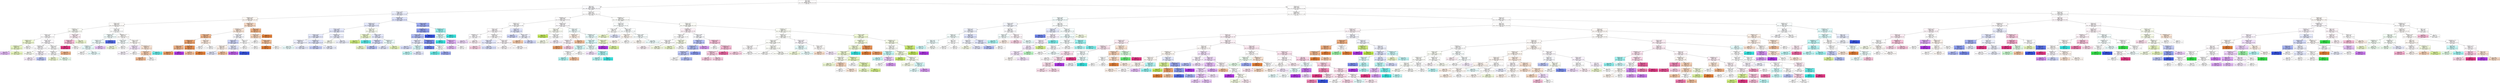 digraph Tree {
node [shape=box, style="filled", color="black"] ;
0 [label="CCR <= 0.55\ngini = 0.839\nsamples = 35106\nvalue = [6578, 4894, 789, 5072, 5636, 5919, 6218]\nclass = rku", fillcolor="#fffdfd"] ;
1 [label="nbproc <= 4.5\ngini = 0.834\nsamples = 16488\nvalue = [2860, 2580, 74, 2526, 3088, 2786, 2574]\nclass = cluHPS", fillcolor="#fcfcff"] ;
0 -> 1 [labeldistance=2.5, labelangle=45, headlabel="True"] ;
2 [label="sdComp <= 0.065\ngini = 0.82\nsamples = 4632\nvalue = [742, 626, 62, 870, 1228, 702, 402]\nclass = cluHPS", fillcolor="#eceffd"] ;
1 -> 2 ;
3 [label="graphSize <= 40.0\ngini = 0.819\nsamples = 1634\nvalue = [436, 156, 62, 268, 214, 354, 144]\nclass = rku", fillcolor="#fdf7f2"] ;
2 -> 3 ;
4 [label="sdComp <= 0.02\ngini = 0.832\nsamples = 1370\nvalue = [304, 156, 58, 264, 166, 278, 144]\nclass = rku", fillcolor="#fefcfa"] ;
3 -> 4 ;
5 [label="graphDepth <= 7.5\ngini = 0.842\nsamples = 672\nvalue = [124, 144, 50, 82, 68, 122, 82]\nclass = random", fillcolor="#fcfef8"] ;
4 -> 5 ;
6 [label="sdComm <= 0.02\ngini = 0.841\nsamples = 600\nvalue = [112, 120, 50, 74, 68, 122, 54]\nclass = rkusd", fillcolor="#fffeff"] ;
5 -> 6 ;
7 [label="graphSize <= 22.5\ngini = 0.776\nsamples = 200\nvalue = [32, 72, 0, 22, 30, 36, 8]\nclass = random", fillcolor="#eff9d4"] ;
6 -> 7 ;
8 [label="graphDepth <= 3.5\ngini = 0.749\nsamples = 176\nvalue = [24, 72, 0, 18, 30, 28, 4]\nclass = random", fillcolor="#eaf8c6"] ;
7 -> 8 ;
9 [label="gini = 0.656\nsamples = 16\nvalue = [0, 0, 0, 4, 2, 8, 2]\nclass = rkusd", fillcolor="#e5bdf6"] ;
8 -> 9 ;
10 [label="gini = 0.721\nsamples = 160\nvalue = [24, 72, 0, 14, 28, 20, 2]\nclass = random", fillcolor="#e7f6bd"] ;
8 -> 10 ;
11 [label="gini = 0.722\nsamples = 24\nvalue = [8, 0, 0, 4, 0, 8, 4]\nclass = rku", fillcolor="#ffffff"] ;
7 -> 11 ;
12 [label="sdComm <= 0.065\ngini = 0.845\nsamples = 400\nvalue = [80, 48, 50, 52, 38, 86, 46]\nclass = rkusd", fillcolor="#fefbff"] ;
6 -> 12 ;
13 [label="graphDepth <= 3.5\ngini = 0.808\nsamples = 226\nvalue = [58, 12, 14, 28, 16, 60, 38]\nclass = rkusd", fillcolor="#fefdff"] ;
12 -> 13 ;
14 [label="gini = 0.83\nsamples = 48\nvalue = [8, 12, 6, 4, 10, 4, 4]\nclass = random", fillcolor="#fbfef5"] ;
13 -> 14 ;
15 [label="graphSize <= 22.5\ngini = 0.764\nsamples = 178\nvalue = [50, 0, 8, 24, 6, 56, 34]\nclass = rkusd", fillcolor="#fbf6fe"] ;
13 -> 15 ;
16 [label="gini = 0.75\nsamples = 168\nvalue = [46, 0, 8, 24, 0, 56, 34]\nclass = rkusd", fillcolor="#f9effd"] ;
15 -> 16 ;
17 [label="gini = 0.48\nsamples = 10\nvalue = [4, 0, 0, 0, 6, 0, 0]\nclass = cluHPS", fillcolor="#bdc7f6"] ;
15 -> 17 ;
18 [label="graphSize <= 22.5\ngini = 0.839\nsamples = 174\nvalue = [22, 36, 36, 24, 22, 26, 8]\nclass = random", fillcolor="#ffffff"] ;
12 -> 18 ;
19 [label="graphDepth <= 3.5\ngini = 0.83\nsamples = 160\nvalue = [12, 36, 36, 24, 22, 22, 8]\nclass = random", fillcolor="#ffffff"] ;
18 -> 19 ;
20 [label="gini = 0.663\nsamples = 26\nvalue = [4, 12, 0, 0, 0, 2, 8]\nclass = random", fillcolor="#eff9d3"] ;
19 -> 20 ;
21 [label="gini = 0.811\nsamples = 134\nvalue = [8, 24, 36, 24, 22, 20, 0]\nclass = BIL", fillcolor="#e9fcec"] ;
19 -> 21 ;
22 [label="gini = 0.408\nsamples = 14\nvalue = [10, 0, 0, 0, 0, 4, 0]\nclass = rku", fillcolor="#efb388"] ;
18 -> 22 ;
23 [label="sdComm <= 0.065\ngini = 0.698\nsamples = 72\nvalue = [12, 24, 0, 8, 0, 0, 28]\nclass = rkuad", fillcolor="#fdeef5"] ;
5 -> 23 ;
24 [label="sdComm <= 0.02\ngini = 0.48\nsamples = 20\nvalue = [0, 0, 0, 8, 0, 0, 12]\nclass = rkuad", fillcolor="#f6bdd7"] ;
23 -> 24 ;
25 [label="gini = 0.0\nsamples = 4\nvalue = [0, 0, 0, 0, 0, 0, 4]\nclass = rkuad", fillcolor="#e53986"] ;
24 -> 25 ;
26 [label="gini = 0.5\nsamples = 16\nvalue = [0, 0, 0, 8, 0, 0, 8]\nclass = rkd", fillcolor="#ffffff"] ;
24 -> 26 ;
27 [label="gini = 0.639\nsamples = 52\nvalue = [12, 24, 0, 0, 0, 0, 16]\nclass = random", fillcolor="#eff9d3"] ;
23 -> 27 ;
28 [label="sdComm <= 0.02\ngini = 0.788\nsamples = 698\nvalue = [180, 12, 8, 182, 98, 156, 62]\nclass = rkd", fillcolor="#feffff"] ;
4 -> 28 ;
29 [label="graphDepth <= 7.5\ngini = 0.783\nsamples = 470\nvalue = [108, 0, 0, 130, 96, 88, 48]\nclass = rkd", fillcolor="#f3fdfd"] ;
28 -> 29 ;
30 [label="graphSize <= 22.5\ngini = 0.779\nsamples = 438\nvalue = [104, 0, 0, 130, 68, 88, 48]\nclass = rkd", fillcolor="#f0fdfd"] ;
29 -> 30 ;
31 [label="graphDepth <= 3.5\ngini = 0.776\nsamples = 406\nvalue = [94, 0, 0, 128, 68, 72, 44]\nclass = rkd", fillcolor="#e9fcfc"] ;
30 -> 31 ;
32 [label="gini = 0.64\nsamples = 10\nvalue = [2, 0, 0, 4, 0, 0, 4]\nclass = rkd", fillcolor="#ffffff"] ;
31 -> 32 ;
33 [label="gini = 0.775\nsamples = 396\nvalue = [92, 0, 0, 124, 68, 72, 40]\nclass = rkd", fillcolor="#eafcfc"] ;
31 -> 33 ;
34 [label="gini = 0.633\nsamples = 32\nvalue = [10, 0, 0, 2, 0, 16, 4]\nclass = rkusd", fillcolor="#eac9f8"] ;
30 -> 34 ;
35 [label="gini = 0.219\nsamples = 32\nvalue = [4, 0, 0, 0, 28, 0, 0]\nclass = cluHPS", fillcolor="#556ee9"] ;
29 -> 35 ;
36 [label="graphDepth <= 3.5\ngini = 0.751\nsamples = 228\nvalue = [72, 12, 8, 52, 2, 68, 14]\nclass = rku", fillcolor="#fefcfa"] ;
28 -> 36 ;
37 [label="sdComm <= 0.065\ngini = 0.801\nsamples = 58\nvalue = [12, 12, 0, 14, 2, 12, 6]\nclass = rkd", fillcolor="#f6fefe"] ;
36 -> 37 ;
38 [label="gini = 0.496\nsamples = 22\nvalue = [0, 12, 0, 10, 0, 0, 0]\nclass = random", fillcolor="#f3fbde"] ;
37 -> 38 ;
39 [label="gini = 0.735\nsamples = 36\nvalue = [12, 0, 0, 4, 2, 12, 6]\nclass = rku", fillcolor="#ffffff"] ;
37 -> 39 ;
40 [label="sdComm <= 0.065\ngini = 0.713\nsamples = 170\nvalue = [60, 0, 8, 38, 0, 56, 8]\nclass = rku", fillcolor="#fefbf8"] ;
36 -> 40 ;
41 [label="graphSize <= 22.5\ngini = 0.675\nsamples = 98\nvalue = [32, 0, 0, 22, 0, 40, 4]\nclass = rkusd", fillcolor="#f6e7fc"] ;
40 -> 41 ;
42 [label="gini = 0.694\nsamples = 66\nvalue = [16, 0, 0, 22, 0, 24, 4]\nclass = rkusd", fillcolor="#fbf6fe"] ;
41 -> 42 ;
43 [label="gini = 0.5\nsamples = 32\nvalue = [16, 0, 0, 0, 0, 16, 0]\nclass = rku", fillcolor="#ffffff"] ;
41 -> 43 ;
44 [label="graphDepth <= 7.5\ngini = 0.735\nsamples = 72\nvalue = [28, 0, 8, 16, 0, 16, 4]\nclass = rku", fillcolor="#f9e4d5"] ;
40 -> 44 ;
45 [label="graphSize <= 22.5\ngini = 0.627\nsamples = 52\nvalue = [28, 0, 8, 0, 0, 12, 4]\nclass = rku", fillcolor="#f5cdb0"] ;
44 -> 45 ;
46 [label="gini = 0.529\nsamples = 44\nvalue = [28, 0, 8, 0, 0, 8, 0]\nclass = rku", fillcolor="#f1b991"] ;
45 -> 46 ;
47 [label="gini = 0.5\nsamples = 8\nvalue = [0, 0, 0, 0, 0, 4, 4]\nclass = rkusd", fillcolor="#ffffff"] ;
45 -> 47 ;
48 [label="gini = 0.32\nsamples = 20\nvalue = [0, 0, 0, 16, 0, 4, 0]\nclass = rkd", fillcolor="#6aece9"] ;
44 -> 48 ;
49 [label="graphSize <= 75.0\ngini = 0.634\nsamples = 264\nvalue = [132, 0, 4, 4, 48, 76, 0]\nclass = rku", fillcolor="#f7d9c4"] ;
3 -> 49 ;
50 [label="graphDepth <= 12.5\ngini = 0.671\nsamples = 204\nvalue = [88, 0, 4, 4, 48, 60, 0]\nclass = rku", fillcolor="#fae7d9"] ;
49 -> 50 ;
51 [label="sdComm <= 0.065\ngini = 0.461\nsamples = 64\nvalue = [44, 0, 4, 0, 0, 16, 0]\nclass = rku", fillcolor="#f0b68c"] ;
50 -> 51 ;
52 [label="sdComm <= 0.02\ngini = 0.34\nsamples = 46\nvalue = [36, 0, 0, 0, 0, 10, 0]\nclass = rku", fillcolor="#eca470"] ;
51 -> 52 ;
53 [label="sdComp <= 0.02\ngini = 0.408\nsamples = 28\nvalue = [20, 0, 0, 0, 0, 8, 0]\nclass = rku", fillcolor="#efb388"] ;
52 -> 53 ;
54 [label="gini = 0.278\nsamples = 24\nvalue = [20, 0, 0, 0, 0, 4, 0]\nclass = rku", fillcolor="#ea9a61"] ;
53 -> 54 ;
55 [label="gini = 0.0\nsamples = 4\nvalue = [0, 0, 0, 0, 0, 4, 0]\nclass = rkusd", fillcolor="#b139e5"] ;
53 -> 55 ;
56 [label="sdComp <= 0.02\ngini = 0.198\nsamples = 18\nvalue = [16, 0, 0, 0, 0, 2, 0]\nclass = rku", fillcolor="#e89152"] ;
52 -> 56 ;
57 [label="gini = 0.444\nsamples = 6\nvalue = [4, 0, 0, 0, 0, 2, 0]\nclass = rku", fillcolor="#f2c09c"] ;
56 -> 57 ;
58 [label="gini = 0.0\nsamples = 12\nvalue = [12, 0, 0, 0, 0, 0, 0]\nclass = rku", fillcolor="#e58139"] ;
56 -> 58 ;
59 [label="sdComp <= 0.02\ngini = 0.642\nsamples = 18\nvalue = [8, 0, 4, 0, 0, 6, 0]\nclass = rku", fillcolor="#fbeade"] ;
51 -> 59 ;
60 [label="gini = 0.64\nsamples = 10\nvalue = [4, 0, 4, 0, 0, 2, 0]\nclass = rku", fillcolor="#ffffff"] ;
59 -> 60 ;
61 [label="gini = 0.5\nsamples = 8\nvalue = [4, 0, 0, 0, 0, 4, 0]\nclass = rku", fillcolor="#ffffff"] ;
59 -> 61 ;
62 [label="sdComm <= 0.065\ngini = 0.684\nsamples = 140\nvalue = [44, 0, 0, 4, 48, 44, 0]\nclass = cluHPS", fillcolor="#f7f8fe"] ;
50 -> 62 ;
63 [label="sdComm <= 0.02\ngini = 0.667\nsamples = 108\nvalue = [28, 0, 0, 4, 48, 28, 0]\nclass = cluHPS", fillcolor="#ced5f8"] ;
62 -> 63 ;
64 [label="sdComp <= 0.02\ngini = 0.604\nsamples = 60\nvalue = [28, 0, 0, 0, 24, 8, 0]\nclass = rku", fillcolor="#fcf1e9"] ;
63 -> 64 ;
65 [label="gini = 0.569\nsamples = 48\nvalue = [20, 0, 0, 0, 24, 4, 0]\nclass = cluHPS", fillcolor="#e3e7fb"] ;
64 -> 65 ;
66 [label="gini = 0.444\nsamples = 12\nvalue = [8, 0, 0, 0, 0, 4, 0]\nclass = rku", fillcolor="#f2c09c"] ;
64 -> 66 ;
67 [label="sdComp <= 0.02\ngini = 0.569\nsamples = 48\nvalue = [0, 0, 0, 4, 24, 20, 0]\nclass = cluHPS", fillcolor="#e3e7fb"] ;
63 -> 67 ;
68 [label="gini = 0.278\nsamples = 24\nvalue = [0, 0, 0, 4, 0, 20, 0]\nclass = rkusd", fillcolor="#c161ea"] ;
67 -> 68 ;
69 [label="gini = 0.0\nsamples = 24\nvalue = [0, 0, 0, 0, 24, 0, 0]\nclass = cluHPS", fillcolor="#3956e5"] ;
67 -> 69 ;
70 [label="sdComp <= 0.02\ngini = 0.5\nsamples = 32\nvalue = [16, 0, 0, 0, 0, 16, 0]\nclass = rku", fillcolor="#ffffff"] ;
62 -> 70 ;
71 [label="gini = 0.5\nsamples = 24\nvalue = [12, 0, 0, 0, 0, 12, 0]\nclass = rku", fillcolor="#ffffff"] ;
70 -> 71 ;
72 [label="gini = 0.5\nsamples = 8\nvalue = [4, 0, 0, 0, 0, 4, 0]\nclass = rku", fillcolor="#ffffff"] ;
70 -> 72 ;
73 [label="sdComp <= 0.02\ngini = 0.391\nsamples = 60\nvalue = [44, 0, 0, 0, 0, 16, 0]\nclass = rku", fillcolor="#eeaf81"] ;
49 -> 73 ;
74 [label="sdComm <= 0.02\ngini = 0.48\nsamples = 40\nvalue = [24, 0, 0, 0, 0, 16, 0]\nclass = rku", fillcolor="#f6d5bd"] ;
73 -> 74 ;
75 [label="gini = 0.5\nsamples = 16\nvalue = [8, 0, 0, 0, 0, 8, 0]\nclass = rku", fillcolor="#ffffff"] ;
74 -> 75 ;
76 [label="sdComm <= 0.065\ngini = 0.444\nsamples = 24\nvalue = [16, 0, 0, 0, 0, 8, 0]\nclass = rku", fillcolor="#f2c09c"] ;
74 -> 76 ;
77 [label="gini = 0.0\nsamples = 8\nvalue = [8, 0, 0, 0, 0, 0, 0]\nclass = rku", fillcolor="#e58139"] ;
76 -> 77 ;
78 [label="gini = 0.5\nsamples = 16\nvalue = [8, 0, 0, 0, 0, 8, 0]\nclass = rku", fillcolor="#ffffff"] ;
76 -> 78 ;
79 [label="gini = 0.0\nsamples = 20\nvalue = [20, 0, 0, 0, 0, 0, 0]\nclass = rku", fillcolor="#e58139"] ;
73 -> 79 ;
80 [label="graphDepth <= 9.0\ngini = 0.789\nsamples = 2998\nvalue = [306, 470, 0, 602, 1014, 348, 258]\nclass = cluHPS", fillcolor="#dde2fb"] ;
2 -> 80 ;
81 [label="graphSize <= 22.5\ngini = 0.803\nsamples = 2630\nvalue = [284, 458, 0, 524, 796, 324, 244]\nclass = cluHPS", fillcolor="#e5e9fc"] ;
80 -> 81 ;
82 [label="sdComm <= 0.065\ngini = 0.804\nsamples = 2466\nvalue = [272, 406, 0, 486, 752, 306, 244]\nclass = cluHPS", fillcolor="#e4e8fc"] ;
81 -> 82 ;
83 [label="sdComm <= 0.02\ngini = 0.806\nsamples = 1838\nvalue = [232, 282, 0, 346, 560, 206, 212]\nclass = cluHPS", fillcolor="#e3e7fb"] ;
82 -> 83 ;
84 [label="graphDepth <= 3.5\ngini = 0.809\nsamples = 774\nvalue = [106, 82, 0, 168, 220, 106, 92]\nclass = cluHPS", fillcolor="#eef0fd"] ;
83 -> 84 ;
85 [label="gini = 0.738\nsamples = 162\nvalue = [18, 0, 0, 60, 48, 18, 18]\nclass = rkd", fillcolor="#eafcfc"] ;
84 -> 85 ;
86 [label="gini = 0.816\nsamples = 612\nvalue = [88, 82, 0, 108, 172, 88, 74]\nclass = cluHPS", fillcolor="#e6eafc"] ;
84 -> 86 ;
87 [label="graphDepth <= 3.5\ngini = 0.799\nsamples = 1064\nvalue = [126, 200, 0, 178, 340, 100, 120]\nclass = cluHPS", fillcolor="#dfe4fb"] ;
83 -> 87 ;
88 [label="gini = 0.764\nsamples = 322\nvalue = [30, 52, 0, 50, 128, 28, 34]\nclass = cluHPS", fillcolor="#c7cff8"] ;
87 -> 88 ;
89 [label="gini = 0.809\nsamples = 742\nvalue = [96, 148, 0, 128, 212, 72, 86]\nclass = cluHPS", fillcolor="#eaedfc"] ;
87 -> 89 ;
90 [label="graphDepth <= 3.5\ngini = 0.786\nsamples = 628\nvalue = [40, 124, 0, 140, 192, 100, 32]\nclass = cluHPS", fillcolor="#eaedfc"] ;
82 -> 90 ;
91 [label="gini = 0.76\nsamples = 88\nvalue = [4, 28, 0, 8, 24, 20, 4]\nclass = random", fillcolor="#fafdf3"] ;
90 -> 91 ;
92 [label="gini = 0.783\nsamples = 540\nvalue = [36, 96, 0, 132, 168, 80, 28]\nclass = cluHPS", fillcolor="#eef0fd"] ;
90 -> 92 ;
93 [label="sdComm <= 0.02\ngini = 0.756\nsamples = 164\nvalue = [12, 52, 0, 38, 44, 18, 0]\nclass = random", fillcolor="#fafdf2"] ;
81 -> 93 ;
94 [label="graphSize <= 40.0\ngini = 0.625\nsamples = 48\nvalue = [0, 24, 0, 16, 4, 4, 0]\nclass = random", fillcolor="#edf8ce"] ;
93 -> 94 ;
95 [label="gini = 0.471\nsamples = 34\nvalue = [0, 24, 0, 4, 4, 2, 0]\nclass = random", fillcolor="#cfee7b"] ;
94 -> 95 ;
96 [label="gini = 0.245\nsamples = 14\nvalue = [0, 0, 0, 12, 0, 2, 0]\nclass = rkd", fillcolor="#5ae9e7"] ;
94 -> 96 ;
97 [label="sdComm <= 0.065\ngini = 0.762\nsamples = 116\nvalue = [12, 28, 0, 22, 40, 14, 0]\nclass = cluHPS", fillcolor="#e4e8fb"] ;
93 -> 97 ;
98 [label="graphDepth <= 6.5\ngini = 0.696\nsamples = 56\nvalue = [4, 16, 0, 2, 24, 10, 0]\nclass = cluHPS", fillcolor="#d7ddfa"] ;
97 -> 98 ;
99 [label="gini = 0.72\nsamples = 10\nvalue = [2, 4, 0, 2, 0, 2, 0]\nclass = random", fillcolor="#edf8ce"] ;
98 -> 99 ;
100 [label="gini = 0.628\nsamples = 46\nvalue = [2, 12, 0, 0, 24, 8, 0]\nclass = cluHPS", fillcolor="#b9c3f6"] ;
98 -> 100 ;
101 [label="graphDepth <= 6.5\ngini = 0.756\nsamples = 60\nvalue = [8, 12, 0, 20, 16, 4, 0]\nclass = rkd", fillcolor="#edfdfc"] ;
97 -> 101 ;
102 [label="gini = 0.7\nsamples = 40\nvalue = [8, 0, 0, 12, 16, 4, 0]\nclass = cluHPS", fillcolor="#e3e7fb"] ;
101 -> 102 ;
103 [label="gini = 0.48\nsamples = 20\nvalue = [0, 12, 0, 8, 0, 0, 0]\nclass = random", fillcolor="#e7f6bd"] ;
101 -> 103 ;
104 [label="sdComm <= 0.065\ngini = 0.594\nsamples = 368\nvalue = [22, 12, 0, 78, 218, 24, 14]\nclass = cluHPS", fillcolor="#9fadf2"] ;
80 -> 104 ;
105 [label="graphDepth <= 25.5\ngini = 0.552\nsamples = 342\nvalue = [20, 12, 0, 62, 218, 18, 12]\nclass = cluHPS", fillcolor="#91a1f1"] ;
104 -> 105 ;
106 [label="sdComm <= 0.02\ngini = 0.641\nsamples = 270\nvalue = [20, 12, 0, 62, 146, 18, 12]\nclass = cluHPS", fillcolor="#afbbf4"] ;
105 -> 106 ;
107 [label="graphSize <= 40.0\ngini = 0.704\nsamples = 146\nvalue = [12, 12, 0, 48, 60, 10, 4]\nclass = cluHPS", fillcolor="#e7eafc"] ;
106 -> 107 ;
108 [label="gini = 0.707\nsamples = 112\nvalue = [12, 12, 0, 32, 48, 8, 0]\nclass = cluHPS", fillcolor="#d7ddfa"] ;
107 -> 108 ;
109 [label="graphSize <= 75.0\ngini = 0.637\nsamples = 34\nvalue = [0, 0, 0, 16, 12, 2, 4]\nclass = rkd", fillcolor="#dbfafa"] ;
107 -> 109 ;
110 [label="gini = 0.48\nsamples = 10\nvalue = [0, 0, 0, 6, 0, 0, 4]\nclass = rkd", fillcolor="#bdf6f5"] ;
109 -> 110 ;
111 [label="gini = 0.569\nsamples = 24\nvalue = [0, 0, 0, 10, 12, 2, 0]\nclass = cluHPS", fillcolor="#e3e7fb"] ;
109 -> 111 ;
112 [label="graphDepth <= 13.5\ngini = 0.494\nsamples = 124\nvalue = [8, 0, 0, 14, 86, 8, 8]\nclass = cluHPS", fillcolor="#7d90ee"] ;
106 -> 112 ;
113 [label="gini = 0.417\nsamples = 96\nvalue = [8, 0, 0, 0, 72, 8, 8]\nclass = cluHPS", fillcolor="#6f84ec"] ;
112 -> 113 ;
114 [label="graphSize <= 75.0\ngini = 0.5\nsamples = 28\nvalue = [0, 0, 0, 14, 14, 0, 0]\nclass = rkd", fillcolor="#ffffff"] ;
112 -> 114 ;
115 [label="gini = 0.32\nsamples = 10\nvalue = [0, 0, 0, 8, 2, 0, 0]\nclass = rkd", fillcolor="#6aece9"] ;
114 -> 115 ;
116 [label="gini = 0.444\nsamples = 18\nvalue = [0, 0, 0, 6, 12, 0, 0]\nclass = cluHPS", fillcolor="#9caaf2"] ;
114 -> 116 ;
117 [label="gini = 0.0\nsamples = 72\nvalue = [0, 0, 0, 0, 72, 0, 0]\nclass = cluHPS", fillcolor="#3956e5"] ;
105 -> 117 ;
118 [label="graphDepth <= 25.5\ngini = 0.556\nsamples = 26\nvalue = [2, 0, 0, 16, 0, 6, 2]\nclass = rkd", fillcolor="#9cf2f0"] ;
104 -> 118 ;
119 [label="graphSize <= 40.0\ngini = 0.667\nsamples = 18\nvalue = [2, 0, 0, 8, 0, 6, 2]\nclass = rkd", fillcolor="#defbfa"] ;
118 -> 119 ;
120 [label="gini = 0.0\nsamples = 6\nvalue = [0, 0, 0, 6, 0, 0, 0]\nclass = rkd", fillcolor="#39e5e2"] ;
119 -> 120 ;
121 [label="graphSize <= 75.0\ngini = 0.667\nsamples = 12\nvalue = [2, 0, 0, 2, 0, 6, 2]\nclass = rkusd", fillcolor="#e0b0f5"] ;
119 -> 121 ;
122 [label="gini = 0.625\nsamples = 8\nvalue = [2, 0, 0, 0, 0, 4, 2]\nclass = rkusd", fillcolor="#e5bdf6"] ;
121 -> 122 ;
123 [label="gini = 0.5\nsamples = 4\nvalue = [0, 0, 0, 2, 0, 2, 0]\nclass = rkd", fillcolor="#ffffff"] ;
121 -> 123 ;
124 [label="gini = 0.0\nsamples = 8\nvalue = [0, 0, 0, 8, 0, 0, 0]\nclass = rkd", fillcolor="#39e5e2"] ;
118 -> 124 ;
125 [label="sdComm <= 0.02\ngini = 0.832\nsamples = 11856\nvalue = [2118, 1954, 12, 1656, 1860, 2084, 2172]\nclass = rkuad", fillcolor="#fffefe"] ;
1 -> 125 ;
126 [label="graphDepth <= 6.5\ngini = 0.828\nsamples = 4328\nvalue = [812, 502, 8, 570, 774, 808, 854]\nclass = rkuad", fillcolor="#fffdfe"] ;
125 -> 126 ;
127 [label="graphSize <= 22.5\ngini = 0.823\nsamples = 3394\nvalue = [644, 320, 8, 420, 692, 616, 694]\nclass = rkuad", fillcolor="#ffffff"] ;
126 -> 127 ;
128 [label="sdComp <= 0.02\ngini = 0.825\nsamples = 3078\nvalue = [576, 320, 0, 392, 584, 564, 642]\nclass = rkuad", fillcolor="#fefafc"] ;
127 -> 128 ;
129 [label="graphDepth <= 3.5\ngini = 0.773\nsamples = 280\nvalue = [74, 24, 0, 4, 32, 78, 68]\nclass = rkusd", fillcolor="#fdfbfe"] ;
128 -> 129 ;
130 [label="gini = 0.617\nsamples = 96\nvalue = [34, 0, 0, 0, 0, 46, 16]\nclass = rkusd", fillcolor="#f0d9fa"] ;
129 -> 130 ;
131 [label="gini = 0.795\nsamples = 184\nvalue = [40, 24, 0, 4, 32, 32, 52]\nclass = rkuad", fillcolor="#fdeff5"] ;
129 -> 131 ;
132 [label="graphDepth <= 3.5\ngini = 0.826\nsamples = 2798\nvalue = [502, 296, 0, 388, 552, 486, 574]\nclass = rkuad", fillcolor="#fffdfe"] ;
128 -> 132 ;
133 [label="sdComp <= 0.065\ngini = 0.813\nsamples = 854\nvalue = [130, 104, 0, 92, 244, 134, 150]\nclass = cluHPS", fillcolor="#e5e8fc"] ;
132 -> 133 ;
134 [label="gini = 0.732\nsamples = 74\nvalue = [10, 4, 0, 16, 0, 14, 30]\nclass = rkuad", fillcolor="#f9cfe2"] ;
133 -> 134 ;
135 [label="gini = 0.805\nsamples = 780\nvalue = [120, 100, 0, 76, 244, 120, 120]\nclass = cluHPS", fillcolor="#dadffa"] ;
133 -> 135 ;
136 [label="sdComp <= 0.065\ngini = 0.825\nsamples = 1944\nvalue = [372, 192, 0, 296, 308, 352, 424]\nclass = rkuad", fillcolor="#fef8fb"] ;
132 -> 136 ;
137 [label="gini = 0.824\nsamples = 716\nvalue = [120, 64, 0, 140, 120, 116, 156]\nclass = rkuad", fillcolor="#fefafc"] ;
136 -> 137 ;
138 [label="gini = 0.823\nsamples = 1228\nvalue = [252, 128, 0, 156, 188, 236, 268]\nclass = rkuad", fillcolor="#fffcfd"] ;
136 -> 138 ;
139 [label="sdComp <= 0.02\ngini = 0.774\nsamples = 316\nvalue = [68, 0, 8, 28, 108, 52, 52]\nclass = cluHPS", fillcolor="#dfe4fb"] ;
127 -> 139 ;
140 [label="gini = 0.611\nsamples = 48\nvalue = [0, 0, 8, 0, 24, 0, 16]\nclass = cluHPS", fillcolor="#ced5f8"] ;
139 -> 140 ;
141 [label="sdComp <= 0.065\ngini = 0.771\nsamples = 268\nvalue = [68, 0, 0, 28, 84, 52, 36]\nclass = cluHPS", fillcolor="#eff1fd"] ;
139 -> 141 ;
142 [label="gini = 0.54\nsamples = 40\nvalue = [24, 0, 0, 0, 0, 12, 4]\nclass = rku", fillcolor="#f4c9aa"] ;
141 -> 142 ;
143 [label="gini = 0.761\nsamples = 228\nvalue = [44, 0, 0, 28, 84, 40, 32]\nclass = cluHPS", fillcolor="#d4daf9"] ;
141 -> 143 ;
144 [label="graphSize <= 40.0\ngini = 0.825\nsamples = 934\nvalue = [168, 182, 0, 150, 82, 192, 160]\nclass = rkusd", fillcolor="#fefcff"] ;
126 -> 144 ;
145 [label="sdComp <= 0.02\ngini = 0.822\nsamples = 658\nvalue = [104, 154, 0, 72, 80, 130, 118]\nclass = random", fillcolor="#fcfef6"] ;
144 -> 145 ;
146 [label="gini = 0.245\nsamples = 28\nvalue = [0, 24, 0, 4, 0, 0, 0]\nclass = random", fillcolor="#c3e95a"] ;
145 -> 146 ;
147 [label="sdComp <= 0.065\ngini = 0.825\nsamples = 630\nvalue = [104, 130, 0, 68, 80, 130, 118]\nclass = random", fillcolor="#ffffff"] ;
145 -> 147 ;
148 [label="gini = 0.769\nsamples = 152\nvalue = [32, 48, 0, 12, 0, 24, 36]\nclass = random", fillcolor="#f8fceb"] ;
147 -> 148 ;
149 [label="gini = 0.828\nsamples = 478\nvalue = [72, 82, 0, 56, 80, 106, 82]\nclass = rkusd", fillcolor="#faf3fd"] ;
147 -> 149 ;
150 [label="sdComp <= 0.02\ngini = 0.782\nsamples = 276\nvalue = [64, 28, 0, 78, 2, 62, 42]\nclass = rkd", fillcolor="#f2fdfd"] ;
144 -> 150 ;
151 [label="graphSize <= 75.0\ngini = 0.666\nsamples = 74\nvalue = [32, 0, 0, 8, 0, 8, 26]\nclass = rku", fillcolor="#fcefe6"] ;
150 -> 151 ;
152 [label="graphDepth <= 12.5\ngini = 0.717\nsamples = 50\nvalue = [16, 0, 0, 8, 0, 8, 18]\nclass = rkuad", fillcolor="#fdf3f8"] ;
151 -> 152 ;
153 [label="gini = 0.32\nsamples = 10\nvalue = [8, 0, 0, 0, 0, 0, 2]\nclass = rku", fillcolor="#eca06a"] ;
152 -> 153 ;
154 [label="gini = 0.72\nsamples = 40\nvalue = [8, 0, 0, 8, 0, 8, 16]\nclass = rkuad", fillcolor="#f8cee1"] ;
152 -> 154 ;
155 [label="gini = 0.444\nsamples = 24\nvalue = [16, 0, 0, 0, 0, 0, 8]\nclass = rku", fillcolor="#f2c09c"] ;
151 -> 155 ;
156 [label="graphDepth <= 25.5\ngini = 0.758\nsamples = 202\nvalue = [32, 28, 0, 70, 2, 54, 16]\nclass = rkd", fillcolor="#eafcfc"] ;
150 -> 156 ;
157 [label="sdComp <= 0.065\ngini = 0.738\nsamples = 178\nvalue = [28, 16, 0, 70, 2, 46, 16]\nclass = rkd", fillcolor="#dbfafa"] ;
156 -> 157 ;
158 [label="graphSize <= 75.0\ngini = 0.694\nsamples = 56\nvalue = [16, 0, 0, 24, 0, 8, 8]\nclass = rkd", fillcolor="#d7faf9"] ;
157 -> 158 ;
159 [label="graphDepth <= 12.5\ngini = 0.64\nsamples = 40\nvalue = [16, 0, 0, 16, 0, 0, 8]\nclass = rku", fillcolor="#ffffff"] ;
158 -> 159 ;
160 [label="gini = 0.571\nsamples = 28\nvalue = [8, 0, 0, 16, 0, 0, 4]\nclass = rkd", fillcolor="#b0f5f3"] ;
159 -> 160 ;
161 [label="gini = 0.444\nsamples = 12\nvalue = [8, 0, 0, 0, 0, 0, 4]\nclass = rku", fillcolor="#f2c09c"] ;
159 -> 161 ;
162 [label="gini = 0.5\nsamples = 16\nvalue = [0, 0, 0, 8, 0, 8, 0]\nclass = rkd", fillcolor="#ffffff"] ;
158 -> 162 ;
163 [label="graphDepth <= 12.5\ngini = 0.729\nsamples = 122\nvalue = [12, 16, 0, 46, 2, 38, 8]\nclass = rkd", fillcolor="#ecfdfc"] ;
157 -> 163 ;
164 [label="gini = 0.7\nsamples = 80\nvalue = [8, 16, 0, 24, 0, 32, 0]\nclass = rkusd", fillcolor="#f4e3fb"] ;
163 -> 164 ;
165 [label="graphSize <= 75.0\ngini = 0.658\nsamples = 42\nvalue = [4, 0, 0, 22, 2, 6, 8]\nclass = rkd", fillcolor="#adf4f3"] ;
163 -> 165 ;
166 [label="gini = 0.675\nsamples = 40\nvalue = [4, 0, 0, 20, 2, 6, 8]\nclass = rkd", fillcolor="#b5f5f4"] ;
165 -> 166 ;
167 [label="gini = 0.0\nsamples = 2\nvalue = [0, 0, 0, 2, 0, 0, 0]\nclass = rkd", fillcolor="#39e5e2"] ;
165 -> 167 ;
168 [label="sdComp <= 0.065\ngini = 0.611\nsamples = 24\nvalue = [4, 12, 0, 0, 0, 8, 0]\nclass = random", fillcolor="#edf8ce"] ;
156 -> 168 ;
169 [label="gini = 0.0\nsamples = 4\nvalue = [0, 0, 0, 0, 0, 4, 0]\nclass = rkusd", fillcolor="#b139e5"] ;
168 -> 169 ;
170 [label="gini = 0.56\nsamples = 20\nvalue = [4, 12, 0, 0, 0, 4, 0]\nclass = random", fillcolor="#dbf29c"] ;
168 -> 170 ;
171 [label="graphDepth <= 3.5\ngini = 0.832\nsamples = 7528\nvalue = [1306, 1452, 4, 1086, 1086, 1276, 1318]\nclass = random", fillcolor="#fdfefb"] ;
125 -> 171 ;
172 [label="sdComp <= 0.02\ngini = 0.827\nsamples = 1040\nvalue = [210, 130, 4, 222, 126, 184, 164]\nclass = rkd", fillcolor="#fcffff"] ;
171 -> 172 ;
173 [label="sdComm <= 0.065\ngini = 0.82\nsamples = 96\nvalue = [10, 24, 4, 12, 24, 12, 10]\nclass = random", fillcolor="#ffffff"] ;
172 -> 173 ;
174 [label="gini = 0.77\nsamples = 62\nvalue = [10, 24, 4, 4, 12, 4, 4]\nclass = random", fillcolor="#eef9cf"] ;
173 -> 174 ;
175 [label="gini = 0.734\nsamples = 34\nvalue = [0, 0, 0, 8, 12, 8, 6]\nclass = cluHPS", fillcolor="#e1e5fb"] ;
173 -> 175 ;
176 [label="sdComm <= 0.065\ngini = 0.822\nsamples = 944\nvalue = [200, 106, 0, 210, 102, 172, 154]\nclass = rkd", fillcolor="#fcffff"] ;
172 -> 176 ;
177 [label="sdComp <= 0.065\ngini = 0.75\nsamples = 216\nvalue = [68, 0, 0, 56, 4, 44, 44]\nclass = rku", fillcolor="#fdf6f0"] ;
176 -> 177 ;
178 [label="gini = 0.671\nsamples = 68\nvalue = [28, 0, 0, 24, 0, 12, 4]\nclass = rku", fillcolor="#fdf4ed"] ;
177 -> 178 ;
179 [label="gini = 0.76\nsamples = 148\nvalue = [40, 0, 0, 32, 4, 32, 40]\nclass = rku", fillcolor="#ffffff"] ;
177 -> 179 ;
180 [label="sdComp <= 0.065\ngini = 0.829\nsamples = 728\nvalue = [132, 106, 0, 154, 98, 128, 110]\nclass = rkd", fillcolor="#f8fefe"] ;
176 -> 180 ;
181 [label="gini = 0.741\nsamples = 92\nvalue = [28, 0, 0, 0, 24, 16, 24]\nclass = rku", fillcolor="#fdf8f3"] ;
180 -> 181 ;
182 [label="gini = 0.824\nsamples = 636\nvalue = [104, 106, 0, 154, 74, 112, 86]\nclass = rkd", fillcolor="#effdfd"] ;
180 -> 182 ;
183 [label="sdComp <= 0.02\ngini = 0.83\nsamples = 6488\nvalue = [1096, 1322, 0, 864, 960, 1092, 1154]\nclass = random", fillcolor="#fdfef9"] ;
171 -> 183 ;
184 [label="graphDepth <= 6.5\ngini = 0.824\nsamples = 1310\nvalue = [212, 236, 0, 152, 192, 200, 318]\nclass = rkuad", fillcolor="#fdf0f6"] ;
183 -> 184 ;
185 [label="graphSize <= 22.5\ngini = 0.82\nsamples = 1032\nvalue = [164, 236, 0, 144, 104, 148, 236]\nclass = random", fillcolor="#ffffff"] ;
184 -> 185 ;
186 [label="sdComm <= 0.065\ngini = 0.826\nsamples = 924\nvalue = [160, 188, 0, 136, 96, 148, 196]\nclass = rkuad", fillcolor="#fffdfe"] ;
185 -> 186 ;
187 [label="gini = 0.82\nsamples = 544\nvalue = [104, 80, 0, 88, 48, 92, 132]\nclass = rkuad", fillcolor="#fdf2f7"] ;
186 -> 187 ;
188 [label="gini = 0.816\nsamples = 380\nvalue = [56, 108, 0, 48, 48, 56, 64]\nclass = random", fillcolor="#f5fbe3"] ;
186 -> 188 ;
189 [label="sdComm <= 0.065\ngini = 0.653\nsamples = 108\nvalue = [4, 48, 0, 8, 8, 0, 40]\nclass = random", fillcolor="#f7fce8"] ;
185 -> 189 ;
190 [label="gini = 0.625\nsamples = 48\nvalue = [4, 24, 0, 4, 0, 0, 16]\nclass = random", fillcolor="#edf8ce"] ;
189 -> 190 ;
191 [label="gini = 0.658\nsamples = 60\nvalue = [0, 24, 0, 4, 8, 0, 24]\nclass = random", fillcolor="#ffffff"] ;
189 -> 191 ;
192 [label="sdComm <= 0.065\ngini = 0.747\nsamples = 278\nvalue = [48, 0, 0, 8, 88, 52, 82]\nclass = cluHPS", fillcolor="#f9fafe"] ;
184 -> 192 ;
193 [label="graphSize <= 75.0\ngini = 0.679\nsamples = 182\nvalue = [24, 0, 0, 2, 88, 32, 36]\nclass = cluHPS", fillcolor="#b8c3f6"] ;
192 -> 193 ;
194 [label="graphDepth <= 13.5\ngini = 0.653\nsamples = 170\nvalue = [20, 0, 0, 2, 88, 24, 36]\nclass = cluHPS", fillcolor="#b2bdf5"] ;
193 -> 194 ;
195 [label="graphDepth <= 9.0\ngini = 0.689\nsamples = 136\nvalue = [20, 0, 0, 2, 64, 24, 26]\nclass = cluHPS", fillcolor="#bbc5f6"] ;
194 -> 195 ;
196 [label="gini = 0.776\nsamples = 14\nvalue = [2, 0, 0, 2, 4, 4, 2]\nclass = cluHPS", fillcolor="#ffffff"] ;
195 -> 196 ;
197 [label="gini = 0.671\nsamples = 122\nvalue = [18, 0, 0, 0, 60, 20, 24]\nclass = cluHPS", fillcolor="#b6c1f5"] ;
195 -> 197 ;
198 [label="gini = 0.415\nsamples = 34\nvalue = [0, 0, 0, 0, 24, 0, 10]\nclass = cluHPS", fillcolor="#8b9cf0"] ;
194 -> 198 ;
199 [label="gini = 0.444\nsamples = 12\nvalue = [4, 0, 0, 0, 0, 8, 0]\nclass = rkusd", fillcolor="#d89cf2"] ;
193 -> 199 ;
200 [label="graphSize <= 40.0\ngini = 0.661\nsamples = 96\nvalue = [24, 0, 0, 6, 0, 20, 46]\nclass = rkuad", fillcolor="#f7c2da"] ;
192 -> 200 ;
201 [label="gini = 0.5\nsamples = 8\nvalue = [0, 0, 0, 4, 0, 4, 0]\nclass = rkd", fillcolor="#ffffff"] ;
200 -> 201 ;
202 [label="graphDepth <= 25.5\ngini = 0.619\nsamples = 88\nvalue = [24, 0, 0, 2, 0, 16, 46]\nclass = rkuad", fillcolor="#f6bbd5"] ;
200 -> 202 ;
203 [label="graphDepth <= 12.5\ngini = 0.626\nsamples = 78\nvalue = [24, 0, 0, 0, 0, 16, 38]\nclass = rkuad", fillcolor="#f8cce0"] ;
202 -> 203 ;
204 [label="gini = 0.64\nsamples = 30\nvalue = [8, 0, 0, 0, 0, 8, 14]\nclass = rkuad", fillcolor="#f8c9de"] ;
203 -> 204 ;
205 [label="gini = 0.611\nsamples = 48\nvalue = [16, 0, 0, 0, 0, 8, 24]\nclass = rkuad", fillcolor="#f8cee1"] ;
203 -> 205 ;
206 [label="gini = 0.32\nsamples = 10\nvalue = [0, 0, 0, 2, 0, 0, 8]\nclass = rkuad", fillcolor="#ec6aa4"] ;
202 -> 206 ;
207 [label="graphDepth <= 6.5\ngini = 0.83\nsamples = 5178\nvalue = [884, 1086, 0, 712, 768, 892, 836]\nclass = random", fillcolor="#fcfef6"] ;
183 -> 207 ;
208 [label="graphSize <= 22.5\ngini = 0.831\nsamples = 4456\nvalue = [774, 850, 0, 594, 702, 788, 748]\nclass = random", fillcolor="#fefffc"] ;
207 -> 208 ;
209 [label="sdComp <= 0.065\ngini = 0.831\nsamples = 4094\nvalue = [706, 812, 0, 522, 668, 706, 680]\nclass = random", fillcolor="#fdfef9"] ;
208 -> 209 ;
210 [label="sdComm <= 0.065\ngini = 0.826\nsamples = 924\nvalue = [184, 168, 0, 100, 124, 156, 192]\nclass = rkuad", fillcolor="#fffdfe"] ;
209 -> 210 ;
211 [label="gini = 0.77\nsamples = 276\nvalue = [52, 48, 0, 24, 24, 24, 104]\nclass = rkuad", fillcolor="#f9d1e3"] ;
210 -> 211 ;
212 [label="gini = 0.827\nsamples = 648\nvalue = [132, 120, 0, 76, 100, 132, 88]\nclass = rku", fillcolor="#ffffff"] ;
210 -> 212 ;
213 [label="sdComm <= 0.065\ngini = 0.831\nsamples = 3170\nvalue = [522, 644, 0, 422, 544, 550, 488]\nclass = random", fillcolor="#fcfef8"] ;
209 -> 213 ;
214 [label="gini = 0.831\nsamples = 1166\nvalue = [198, 228, 0, 164, 176, 222, 178]\nclass = random", fillcolor="#fffffe"] ;
213 -> 214 ;
215 [label="gini = 0.83\nsamples = 2004\nvalue = [324, 416, 0, 258, 368, 328, 310]\nclass = random", fillcolor="#fdfef9"] ;
213 -> 215 ;
216 [label="sdComm <= 0.065\ngini = 0.819\nsamples = 362\nvalue = [68, 38, 0, 72, 34, 82, 68]\nclass = rkusd", fillcolor="#fcf8fe"] ;
208 -> 216 ;
217 [label="sdComp <= 0.065\ngini = 0.818\nsamples = 238\nvalue = [26, 36, 0, 64, 30, 42, 40]\nclass = rkd", fillcolor="#e9fcfc"] ;
216 -> 217 ;
218 [label="gini = 0.72\nsamples = 60\nvalue = [4, 24, 0, 12, 0, 4, 16]\nclass = random", fillcolor="#f2fadb"] ;
217 -> 218 ;
219 [label="gini = 0.803\nsamples = 178\nvalue = [22, 12, 0, 52, 30, 38, 24]\nclass = rkd", fillcolor="#ebfcfc"] ;
217 -> 219 ;
220 [label="sdComp <= 0.065\ngini = 0.725\nsamples = 124\nvalue = [42, 2, 0, 8, 4, 40, 28]\nclass = rku", fillcolor="#fefcfa"] ;
216 -> 220 ;
221 [label="gini = 0.662\nsamples = 42\nvalue = [20, 0, 0, 0, 4, 12, 6]\nclass = rku", fillcolor="#f8ddca"] ;
220 -> 221 ;
222 [label="gini = 0.729\nsamples = 82\nvalue = [22, 2, 0, 8, 0, 28, 22]\nclass = rkusd", fillcolor="#f7ebfc"] ;
220 -> 222 ;
223 [label="sdComm <= 0.065\ngini = 0.799\nsamples = 722\nvalue = [110, 236, 0, 118, 66, 104, 88]\nclass = random", fillcolor="#f1fad8"] ;
207 -> 223 ;
224 [label="graphDepth <= 25.5\ngini = 0.795\nsamples = 354\nvalue = [70, 116, 0, 30, 44, 50, 44]\nclass = random", fillcolor="#f3fbdf"] ;
223 -> 224 ;
225 [label="graphSize <= 75.0\ngini = 0.793\nsamples = 338\nvalue = [56, 116, 0, 30, 44, 50, 42]\nclass = random", fillcolor="#f0f9d5"] ;
224 -> 225 ;
226 [label="sdComp <= 0.065\ngini = 0.788\nsamples = 332\nvalue = [56, 116, 0, 24, 44, 50, 42]\nclass = random", fillcolor="#eff9d4"] ;
225 -> 226 ;
227 [label="graphSize <= 40.0\ngini = 0.799\nsamples = 208\nvalue = [44, 60, 0, 12, 40, 32, 20]\nclass = random", fillcolor="#f8fcec"] ;
226 -> 227 ;
228 [label="gini = 0.772\nsamples = 160\nvalue = [20, 60, 0, 12, 32, 20, 16]\nclass = random", fillcolor="#eff9d4"] ;
227 -> 228 ;
229 [label="graphDepth <= 12.5\ngini = 0.653\nsamples = 48\nvalue = [24, 0, 0, 0, 8, 12, 4]\nclass = rku", fillcolor="#f6d5bd"] ;
227 -> 229 ;
230 [label="gini = 0.5\nsamples = 16\nvalue = [8, 0, 0, 0, 8, 0, 0]\nclass = rku", fillcolor="#ffffff"] ;
229 -> 230 ;
231 [label="gini = 0.594\nsamples = 32\nvalue = [16, 0, 0, 0, 0, 12, 4]\nclass = rku", fillcolor="#fae6d7"] ;
229 -> 231 ;
232 [label="graphDepth <= 9.0\ngini = 0.724\nsamples = 124\nvalue = [12, 56, 0, 12, 4, 18, 22]\nclass = random", fillcolor="#e7f6bd"] ;
226 -> 232 ;
233 [label="gini = 0.79\nsamples = 18\nvalue = [0, 4, 0, 4, 4, 2, 4]\nclass = random", fillcolor="#ffffff"] ;
232 -> 233 ;
234 [label="graphDepth <= 13.5\ngini = 0.689\nsamples = 106\nvalue = [12, 52, 0, 8, 0, 16, 18]\nclass = random", fillcolor="#e3f5b2"] ;
232 -> 234 ;
235 [label="gini = 0.721\nsamples = 82\nvalue = [8, 36, 0, 8, 0, 16, 14]\nclass = random", fillcolor="#e9f7c3"] ;
234 -> 235 ;
236 [label="gini = 0.5\nsamples = 24\nvalue = [4, 16, 0, 0, 0, 0, 4]\nclass = random", fillcolor="#d4ef88"] ;
234 -> 236 ;
237 [label="gini = 0.0\nsamples = 6\nvalue = [0, 0, 0, 6, 0, 0, 0]\nclass = rkd", fillcolor="#39e5e2"] ;
225 -> 237 ;
238 [label="sdComp <= 0.065\ngini = 0.219\nsamples = 16\nvalue = [14, 0, 0, 0, 0, 0, 2]\nclass = rku", fillcolor="#e99355"] ;
224 -> 238 ;
239 [label="gini = 0.0\nsamples = 4\nvalue = [4, 0, 0, 0, 0, 0, 0]\nclass = rku", fillcolor="#e58139"] ;
238 -> 239 ;
240 [label="gini = 0.278\nsamples = 12\nvalue = [10, 0, 0, 0, 0, 0, 2]\nclass = rku", fillcolor="#ea9a61"] ;
238 -> 240 ;
241 [label="graphDepth <= 25.5\ngini = 0.785\nsamples = 368\nvalue = [40, 120, 0, 88, 22, 54, 44]\nclass = random", fillcolor="#f7fce8"] ;
223 -> 241 ;
242 [label="sdComp <= 0.065\ngini = 0.795\nsamples = 336\nvalue = [40, 96, 0, 88, 22, 50, 40]\nclass = random", fillcolor="#fdfef9"] ;
241 -> 242 ;
243 [label="graphSize <= 40.0\ngini = 0.707\nsamples = 104\nvalue = [4, 24, 0, 48, 8, 12, 8]\nclass = rkd", fillcolor="#c4f7f6"] ;
242 -> 243 ;
244 [label="gini = 0.64\nsamples = 80\nvalue = [0, 24, 0, 40, 8, 0, 8]\nclass = rkd", fillcolor="#c6f8f7"] ;
243 -> 244 ;
245 [label="graphSize <= 75.0\ngini = 0.611\nsamples = 24\nvalue = [4, 0, 0, 8, 0, 12, 0]\nclass = rkusd", fillcolor="#eccef8"] ;
243 -> 245 ;
246 [label="gini = 0.667\nsamples = 12\nvalue = [4, 0, 0, 4, 0, 4, 0]\nclass = rku", fillcolor="#ffffff"] ;
245 -> 246 ;
247 [label="gini = 0.444\nsamples = 12\nvalue = [0, 0, 0, 4, 0, 8, 0]\nclass = rkusd", fillcolor="#d89cf2"] ;
245 -> 247 ;
248 [label="graphDepth <= 9.0\ngini = 0.8\nsamples = 232\nvalue = [36, 72, 0, 40, 14, 38, 32]\nclass = random", fillcolor="#f3fbde"] ;
242 -> 248 ;
249 [label="gini = 0.406\nsamples = 32\nvalue = [0, 24, 0, 4, 0, 4, 0]\nclass = random", fillcolor="#ccec72"] ;
248 -> 249 ;
250 [label="graphDepth <= 13.5\ngini = 0.818\nsamples = 200\nvalue = [36, 48, 0, 36, 14, 34, 32]\nclass = random", fillcolor="#fafdf1"] ;
248 -> 250 ;
251 [label="gini = 0.813\nsamples = 174\nvalue = [32, 48, 0, 26, 14, 28, 26]\nclass = random", fillcolor="#f7fce9"] ;
250 -> 251 ;
252 [label="graphSize <= 75.0\ngini = 0.722\nsamples = 26\nvalue = [4, 0, 0, 10, 0, 6, 6]\nclass = rkd", fillcolor="#d7faf9"] ;
250 -> 252 ;
253 [label="gini = 0.7\nsamples = 20\nvalue = [4, 0, 0, 8, 0, 2, 6]\nclass = rkd", fillcolor="#e3fbfb"] ;
252 -> 253 ;
254 [label="gini = 0.444\nsamples = 6\nvalue = [0, 0, 0, 2, 0, 4, 0]\nclass = rkusd", fillcolor="#d89cf2"] ;
252 -> 254 ;
255 [label="sdComp <= 0.065\ngini = 0.406\nsamples = 32\nvalue = [0, 24, 0, 0, 0, 4, 4]\nclass = random", fillcolor="#ccec72"] ;
241 -> 255 ;
256 [label="gini = 0.245\nsamples = 28\nvalue = [0, 24, 0, 0, 0, 0, 4]\nclass = random", fillcolor="#c3e95a"] ;
255 -> 256 ;
257 [label="gini = 0.0\nsamples = 4\nvalue = [0, 0, 0, 0, 0, 4, 0]\nclass = rkusd", fillcolor="#b139e5"] ;
255 -> 257 ;
258 [label="sdComm <= 2.0\ngini = 0.839\nsamples = 18618\nvalue = [3718, 2314, 715, 2546, 2548, 3133, 3644]\nclass = rku", fillcolor="#fffefe"] ;
0 -> 258 [labeldistance=2.5, labelangle=-45, headlabel="False"] ;
259 [label="graphDepth <= 3.5\ngini = 0.834\nsamples = 12312\nvalue = [2474, 1590, 177, 1912, 1692, 2077, 2390]\nclass = rku", fillcolor="#fffefd"] ;
258 -> 259 ;
260 [label="sdComp <= 0.65\ngini = 0.838\nsamples = 2255\nvalue = [346, 310, 65, 472, 382, 366, 314]\nclass = rkd", fillcolor="#f5fefe"] ;
259 -> 260 ;
261 [label="sdComm <= 0.65\ngini = 0.827\nsamples = 721\nvalue = [110, 54, 53, 156, 184, 70, 94]\nclass = cluHPS", fillcolor="#f5f7fe"] ;
260 -> 261 ;
262 [label="sdComm <= 0.2\ngini = 0.823\nsamples = 379\nvalue = [50, 30, 49, 80, 102, 50, 18]\nclass = cluHPS", fillcolor="#f0f3fd"] ;
261 -> 262 ;
263 [label="sdComp <= 0.2\ngini = 0.801\nsamples = 196\nvalue = [28, 12, 28, 56, 48, 22, 2]\nclass = rkd", fillcolor="#f4fefd"] ;
262 -> 263 ;
264 [label="nbproc <= 4.5\ngini = 0.789\nsamples = 134\nvalue = [14, 12, 28, 40, 32, 6, 2]\nclass = rkd", fillcolor="#effdfd"] ;
263 -> 264 ;
265 [label="gini = 0.703\nsamples = 32\nvalue = [6, 0, 0, 14, 8, 2, 2]\nclass = rkd", fillcolor="#cef8f8"] ;
264 -> 265 ;
266 [label="gini = 0.783\nsamples = 102\nvalue = [8, 12, 28, 26, 24, 4, 0]\nclass = BIL", fillcolor="#fafefa"] ;
264 -> 266 ;
267 [label="nbproc <= 4.5\ngini = 0.749\nsamples = 62\nvalue = [14, 0, 0, 16, 16, 16, 0]\nclass = rkd", fillcolor="#ffffff"] ;
263 -> 267 ;
268 [label="gini = 0.694\nsamples = 22\nvalue = [2, 0, 0, 8, 8, 4, 0]\nclass = rkd", fillcolor="#ffffff"] ;
267 -> 268 ;
269 [label="gini = 0.74\nsamples = 40\nvalue = [12, 0, 0, 8, 8, 12, 0]\nclass = rku", fillcolor="#ffffff"] ;
267 -> 269 ;
270 [label="nbproc <= 4.5\ngini = 0.827\nsamples = 183\nvalue = [22, 18, 21, 24, 54, 28, 16]\nclass = cluHPS", fillcolor="#dee3fb"] ;
262 -> 270 ;
271 [label="sdComp <= 0.2\ngini = 0.817\nsamples = 88\nvalue = [12, 12, 20, 6, 24, 10, 4]\nclass = cluHPS", fillcolor="#f3f5fd"] ;
270 -> 271 ;
272 [label="gini = 0.816\nsamples = 42\nvalue = [8, 12, 4, 2, 4, 8, 4]\nclass = random", fillcolor="#f7fce8"] ;
271 -> 272 ;
273 [label="gini = 0.673\nsamples = 46\nvalue = [4, 0, 16, 4, 20, 2, 0]\nclass = cluHPS", fillcolor="#e5e8fc"] ;
271 -> 273 ;
274 [label="sdComp <= 0.2\ngini = 0.797\nsamples = 95\nvalue = [10, 6, 1, 18, 30, 18, 12]\nclass = cluHPS", fillcolor="#e0e5fb"] ;
270 -> 274 ;
275 [label="gini = 0.62\nsamples = 55\nvalue = [4, 0, 1, 14, 30, 6, 0]\nclass = cluHPS", fillcolor="#b2bdf5"] ;
274 -> 275 ;
276 [label="gini = 0.765\nsamples = 40\nvalue = [6, 6, 0, 4, 0, 12, 12]\nclass = rkusd", fillcolor="#ffffff"] ;
274 -> 276 ;
277 [label="nbproc <= 4.5\ngini = 0.804\nsamples = 342\nvalue = [60, 24, 4, 76, 82, 20, 76]\nclass = cluHPS", fillcolor="#fbfbfe"] ;
261 -> 277 ;
278 [label="sdComp <= 0.2\ngini = 0.778\nsamples = 88\nvalue = [20, 0, 4, 24, 18, 20, 2]\nclass = rkd", fillcolor="#f3fdfd"] ;
277 -> 278 ;
279 [label="gini = 0.599\nsamples = 42\nvalue = [0, 0, 4, 24, 10, 4, 0]\nclass = rkd", fillcolor="#a8f4f2"] ;
278 -> 279 ;
280 [label="gini = 0.658\nsamples = 46\nvalue = [20, 0, 0, 0, 8, 16, 2]\nclass = rku", fillcolor="#fceee5"] ;
278 -> 280 ;
281 [label="sdComp <= 0.2\ngini = 0.776\nsamples = 254\nvalue = [40, 24, 0, 52, 64, 0, 74]\nclass = rkuad", fillcolor="#fef5f9"] ;
277 -> 281 ;
282 [label="gini = 0.746\nsamples = 142\nvalue = [28, 24, 0, 8, 28, 0, 54]\nclass = rkuad", fillcolor="#f9d2e3"] ;
281 -> 282 ;
283 [label="gini = 0.699\nsamples = 112\nvalue = [12, 0, 0, 44, 36, 0, 20]\nclass = rkd", fillcolor="#eafcfc"] ;
281 -> 283 ;
284 [label="nbproc <= 4.5\ngini = 0.832\nsamples = 1534\nvalue = [236, 256, 12, 316, 198, 296, 220]\nclass = rkd", fillcolor="#fcffff"] ;
260 -> 284 ;
285 [label="sdComm <= 0.2\ngini = 0.817\nsamples = 390\nvalue = [50, 60, 12, 52, 112, 74, 30]\nclass = cluHPS", fillcolor="#e7ebfc"] ;
284 -> 285 ;
286 [label="gini = 0.42\nsamples = 96\nvalue = [2, 4, 0, 6, 72, 2, 10]\nclass = cluHPS", fillcolor="#7085ec"] ;
285 -> 286 ;
287 [label="sdComp <= 6.5\ngini = 0.828\nsamples = 294\nvalue = [48, 56, 12, 46, 40, 72, 20]\nclass = rkusd", fillcolor="#faf2fd"] ;
285 -> 287 ;
288 [label="sdComp <= 2.0\ngini = 0.821\nsamples = 278\nvalue = [48, 56, 8, 34, 40, 72, 20]\nclass = rkusd", fillcolor="#f9f1fd"] ;
287 -> 288 ;
289 [label="CCR <= 5.5\ngini = 0.818\nsamples = 260\nvalue = [48, 44, 4, 34, 40, 70, 20]\nclass = rkusd", fillcolor="#f7eafc"] ;
288 -> 289 ;
290 [label="sdComm <= 0.65\ngini = 0.811\nsamples = 252\nvalue = [46, 44, 0, 34, 40, 70, 18]\nclass = rkusd", fillcolor="#f6e8fc"] ;
289 -> 290 ;
291 [label="gini = 0.811\nsamples = 60\nvalue = [14, 12, 0, 12, 4, 12, 6]\nclass = rku", fillcolor="#fefaf7"] ;
290 -> 291 ;
292 [label="gini = 0.801\nsamples = 192\nvalue = [32, 32, 0, 22, 36, 58, 12]\nclass = rkusd", fillcolor="#f4e3fb"] ;
290 -> 292 ;
293 [label="gini = 0.625\nsamples = 8\nvalue = [2, 0, 4, 0, 0, 0, 2]\nclass = BIL", fillcolor="#bdf6c4"] ;
289 -> 293 ;
294 [label="gini = 0.494\nsamples = 18\nvalue = [0, 12, 4, 0, 0, 2, 0]\nclass = random", fillcolor="#d6f08e"] ;
288 -> 294 ;
295 [label="gini = 0.375\nsamples = 16\nvalue = [0, 0, 4, 12, 0, 0, 0]\nclass = rkd", fillcolor="#7beeec"] ;
287 -> 295 ;
296 [label="sdComp <= 6.5\ngini = 0.82\nsamples = 1144\nvalue = [186, 196, 0, 264, 86, 222, 190]\nclass = rkd", fillcolor="#f6fefe"] ;
284 -> 296 ;
297 [label="CCR <= 5.5\ngini = 0.813\nsamples = 1024\nvalue = [174, 156, 0, 256, 58, 198, 182]\nclass = rkd", fillcolor="#f1fdfd"] ;
296 -> 297 ;
298 [label="sdComm <= 0.65\ngini = 0.818\nsamples = 952\nvalue = [174, 156, 0, 212, 58, 182, 170]\nclass = rkd", fillcolor="#f7fefe"] ;
297 -> 298 ;
299 [label="sdComm <= 0.2\ngini = 0.811\nsamples = 658\nvalue = [136, 80, 0, 136, 34, 144, 128]\nclass = rkusd", fillcolor="#fefcff"] ;
298 -> 299 ;
300 [label="gini = 0.81\nsamples = 254\nvalue = [62, 24, 0, 32, 26, 62, 48]\nclass = rku", fillcolor="#ffffff"] ;
299 -> 300 ;
301 [label="gini = 0.8\nsamples = 404\nvalue = [74, 56, 0, 104, 8, 82, 80]\nclass = rkd", fillcolor="#f1fdfd"] ;
299 -> 301 ;
302 [label="gini = 0.806\nsamples = 294\nvalue = [38, 76, 0, 76, 24, 38, 42]\nclass = random", fillcolor="#ffffff"] ;
298 -> 302 ;
303 [label="sdComp <= 2.0\ngini = 0.549\nsamples = 72\nvalue = [0, 0, 0, 44, 0, 16, 12]\nclass = rkd", fillcolor="#9cf2f0"] ;
297 -> 303 ;
304 [label="gini = 0.571\nsamples = 56\nvalue = [0, 0, 0, 32, 0, 16, 8]\nclass = rkd", fillcolor="#b0f5f3"] ;
303 -> 304 ;
305 [label="gini = 0.375\nsamples = 16\nvalue = [0, 0, 0, 12, 0, 0, 4]\nclass = rkd", fillcolor="#7beeec"] ;
303 -> 305 ;
306 [label="gini = 0.776\nsamples = 120\nvalue = [12, 40, 0, 8, 28, 24, 8]\nclass = random", fillcolor="#f6fce5"] ;
296 -> 306 ;
307 [label="sdComp <= 6.5\ngini = 0.83\nsamples = 10057\nvalue = [2128, 1280, 112, 1440, 1310, 1711, 2076]\nclass = rku", fillcolor="#fffefe"] ;
259 -> 307 ;
308 [label="nbproc <= 4.5\ngini = 0.827\nsamples = 8623\nvalue = [1918, 1112, 96, 1144, 1042, 1459, 1852]\nclass = rku", fillcolor="#fffefd"] ;
307 -> 308 ;
309 [label="graphSize <= 75.0\ngini = 0.824\nsamples = 3159\nvalue = [672, 352, 96, 374, 364, 495, 806]\nclass = rkuad", fillcolor="#fef4f8"] ;
308 -> 309 ;
310 [label="sdComp <= 0.2\ngini = 0.819\nsamples = 2779\nvalue = [602, 320, 80, 304, 278, 449, 746]\nclass = rkuad", fillcolor="#fdf2f7"] ;
309 -> 310 ;
311 [label="graphSize <= 40.0\ngini = 0.816\nsamples = 622\nvalue = [126, 72, 16, 112, 72, 52, 172]\nclass = rkuad", fillcolor="#fdedf4"] ;
310 -> 311 ;
312 [label="graphDepth <= 7.5\ngini = 0.804\nsamples = 534\nvalue = [94, 72, 0, 100, 68, 40, 160]\nclass = rkuad", fillcolor="#fbe4ee"] ;
311 -> 312 ;
313 [label="sdComm <= 0.2\ngini = 0.8\nsamples = 398\nvalue = [70, 72, 0, 60, 36, 36, 124]\nclass = rkuad", fillcolor="#fbdfec"] ;
312 -> 313 ;
314 [label="gini = 0.813\nsamples = 230\nvalue = [46, 24, 0, 52, 24, 28, 56]\nclass = rkuad", fillcolor="#fefbfc"] ;
313 -> 314 ;
315 [label="graphSize <= 22.5\ngini = 0.724\nsamples = 168\nvalue = [24, 48, 0, 8, 12, 8, 68]\nclass = rkuad", fillcolor="#fbdeeb"] ;
313 -> 315 ;
316 [label="sdComm <= 0.65\ngini = 0.699\nsamples = 160\nvalue = [24, 48, 0, 8, 12, 0, 68]\nclass = rkuad", fillcolor="#fadce9"] ;
315 -> 316 ;
317 [label="gini = 0.66\nsamples = 72\nvalue = [0, 24, 0, 4, 12, 0, 32]\nclass = rkuad", fillcolor="#fbdeeb"] ;
316 -> 317 ;
318 [label="gini = 0.682\nsamples = 88\nvalue = [24, 24, 0, 4, 0, 0, 36]\nclass = rkuad", fillcolor="#fadae8"] ;
316 -> 318 ;
319 [label="gini = 0.0\nsamples = 8\nvalue = [0, 0, 0, 0, 0, 8, 0]\nclass = rkusd", fillcolor="#b139e5"] ;
315 -> 319 ;
320 [label="sdComm <= 0.2\ngini = 0.756\nsamples = 136\nvalue = [24, 0, 0, 40, 32, 4, 36]\nclass = rkd", fillcolor="#f7fefe"] ;
312 -> 320 ;
321 [label="gini = 0.0\nsamples = 28\nvalue = [0, 0, 0, 0, 0, 0, 28]\nclass = rkuad", fillcolor="#e53986"] ;
320 -> 321 ;
322 [label="sdComm <= 0.65\ngini = 0.719\nsamples = 108\nvalue = [24, 0, 0, 40, 32, 4, 8]\nclass = rkd", fillcolor="#eafcfc"] ;
320 -> 322 ;
323 [label="gini = 0.733\nsamples = 96\nvalue = [24, 0, 0, 28, 32, 4, 8]\nclass = cluHPS", fillcolor="#f3f5fd"] ;
322 -> 323 ;
324 [label="gini = 0.0\nsamples = 12\nvalue = [0, 0, 0, 12, 0, 0, 0]\nclass = rkd", fillcolor="#39e5e2"] ;
322 -> 324 ;
325 [label="sdComm <= 0.65\ngini = 0.777\nsamples = 88\nvalue = [32, 0, 16, 12, 4, 12, 12]\nclass = rku", fillcolor="#f9e3d3"] ;
311 -> 325 ;
326 [label="graphDepth <= 12.5\ngini = 0.653\nsamples = 56\nvalue = [28, 0, 0, 12, 4, 12, 0]\nclass = rku", fillcolor="#f6d1b7"] ;
325 -> 326 ;
327 [label="sdComm <= 0.2\ngini = 0.5\nsamples = 16\nvalue = [8, 0, 0, 0, 0, 8, 0]\nclass = rku", fillcolor="#ffffff"] ;
326 -> 327 ;
328 [label="gini = 0.5\nsamples = 8\nvalue = [4, 0, 0, 0, 0, 4, 0]\nclass = rku", fillcolor="#ffffff"] ;
327 -> 328 ;
329 [label="gini = 0.5\nsamples = 8\nvalue = [4, 0, 0, 0, 0, 4, 0]\nclass = rku", fillcolor="#ffffff"] ;
327 -> 329 ;
330 [label="sdComm <= 0.2\ngini = 0.64\nsamples = 40\nvalue = [20, 0, 0, 12, 4, 4, 0]\nclass = rku", fillcolor="#f8dbc6"] ;
326 -> 330 ;
331 [label="gini = 0.0\nsamples = 4\nvalue = [4, 0, 0, 0, 0, 0, 0]\nclass = rku", fillcolor="#e58139"] ;
330 -> 331 ;
332 [label="gini = 0.667\nsamples = 36\nvalue = [16, 0, 0, 12, 4, 4, 0]\nclass = rku", fillcolor="#fbeade"] ;
330 -> 332 ;
333 [label="graphDepth <= 12.5\ngini = 0.594\nsamples = 32\nvalue = [4, 0, 16, 0, 0, 0, 12]\nclass = BIL", fillcolor="#d7fadb"] ;
325 -> 333 ;
334 [label="gini = 0.32\nsamples = 20\nvalue = [4, 0, 16, 0, 0, 0, 0]\nclass = BIL", fillcolor="#6aec79"] ;
333 -> 334 ;
335 [label="gini = 0.0\nsamples = 12\nvalue = [0, 0, 0, 0, 0, 0, 12]\nclass = rkuad", fillcolor="#e53986"] ;
333 -> 335 ;
336 [label="sdComm <= 0.65\ngini = 0.815\nsamples = 2157\nvalue = [476, 248, 64, 192, 206, 397, 574]\nclass = rkuad", fillcolor="#fdf3f8"] ;
310 -> 336 ;
337 [label="sdComm <= 0.2\ngini = 0.799\nsamples = 874\nvalue = [226, 98, 0, 56, 90, 202, 202]\nclass = rku", fillcolor="#fefaf8"] ;
336 -> 337 ;
338 [label="graphDepth <= 6.5\ngini = 0.803\nsamples = 514\nvalue = [146, 72, 0, 52, 44, 80, 120]\nclass = rku", fillcolor="#fdf7f2"] ;
337 -> 338 ;
339 [label="graphSize <= 22.5\ngini = 0.778\nsamples = 428\nvalue = [132, 48, 0, 50, 12, 70, 116]\nclass = rku", fillcolor="#fef9f5"] ;
338 -> 339 ;
340 [label="sdComp <= 0.65\ngini = 0.765\nsamples = 386\nvalue = [128, 48, 0, 28, 12, 64, 106]\nclass = rku", fillcolor="#fdf5ef"] ;
339 -> 340 ;
341 [label="gini = 0.741\nsamples = 260\nvalue = [96, 24, 0, 12, 8, 48, 72]\nclass = rku", fillcolor="#fcefe6"] ;
340 -> 341 ;
342 [label="gini = 0.793\nsamples = 126\nvalue = [32, 24, 0, 16, 4, 16, 34]\nclass = rkuad", fillcolor="#fefbfc"] ;
340 -> 342 ;
343 [label="sdComp <= 0.65\ngini = 0.639\nsamples = 42\nvalue = [4, 0, 0, 22, 0, 6, 10]\nclass = rkd", fillcolor="#b5f5f4"] ;
339 -> 343 ;
344 [label="gini = 0.48\nsamples = 10\nvalue = [4, 0, 0, 0, 0, 6, 0]\nclass = rkusd", fillcolor="#e5bdf6"] ;
343 -> 344 ;
345 [label="gini = 0.43\nsamples = 32\nvalue = [0, 0, 0, 22, 0, 0, 10]\nclass = rkd", fillcolor="#93f1ef"] ;
343 -> 345 ;
346 [label="sdComp <= 0.65\ngini = 0.741\nsamples = 86\nvalue = [14, 24, 0, 2, 32, 10, 4]\nclass = cluHPS", fillcolor="#e5e9fc"] ;
338 -> 346 ;
347 [label="graphSize <= 40.0\ngini = 0.543\nsamples = 38\nvalue = [8, 24, 0, 0, 4, 2, 0]\nclass = random", fillcolor="#d9f195"] ;
346 -> 347 ;
348 [label="gini = 0.245\nsamples = 28\nvalue = [0, 24, 0, 0, 4, 0, 0]\nclass = random", fillcolor="#c3e95a"] ;
347 -> 348 ;
349 [label="graphDepth <= 12.5\ngini = 0.32\nsamples = 10\nvalue = [8, 0, 0, 0, 0, 2, 0]\nclass = rku", fillcolor="#eca06a"] ;
347 -> 349 ;
350 [label="gini = 0.0\nsamples = 4\nvalue = [4, 0, 0, 0, 0, 0, 0]\nclass = rku", fillcolor="#e58139"] ;
349 -> 350 ;
351 [label="gini = 0.444\nsamples = 6\nvalue = [4, 0, 0, 0, 0, 2, 0]\nclass = rku", fillcolor="#f2c09c"] ;
349 -> 351 ;
352 [label="graphDepth <= 13.5\ngini = 0.608\nsamples = 48\nvalue = [6, 0, 0, 2, 28, 8, 4]\nclass = cluHPS", fillcolor="#9caaf2"] ;
346 -> 352 ;
353 [label="graphDepth <= 9.0\ngini = 0.558\nsamples = 44\nvalue = [6, 0, 0, 2, 28, 4, 4]\nclass = cluHPS", fillcolor="#8c9df0"] ;
352 -> 353 ;
354 [label="gini = 0.245\nsamples = 14\nvalue = [2, 0, 0, 0, 12, 0, 0]\nclass = cluHPS", fillcolor="#5a72e9"] ;
353 -> 354 ;
355 [label="gini = 0.658\nsamples = 30\nvalue = [4, 0, 0, 2, 16, 4, 4]\nclass = cluHPS", fillcolor="#a4b1f3"] ;
353 -> 355 ;
356 [label="gini = 0.0\nsamples = 4\nvalue = [0, 0, 0, 0, 0, 4, 0]\nclass = rkusd", fillcolor="#b139e5"] ;
352 -> 356 ;
357 [label="graphSize <= 22.5\ngini = 0.762\nsamples = 360\nvalue = [80, 26, 0, 4, 46, 122, 82]\nclass = rkusd", fillcolor="#f4e3fb"] ;
337 -> 357 ;
358 [label="sdComp <= 0.65\ngini = 0.765\nsamples = 180\nvalue = [40, 8, 0, 0, 44, 52, 36]\nclass = rkusd", fillcolor="#faf3fd"] ;
357 -> 358 ;
359 [label="gini = 0.571\nsamples = 28\nvalue = [8, 0, 0, 0, 16, 0, 4]\nclass = cluHPS", fillcolor="#b0bbf5"] ;
358 -> 359 ;
360 [label="gini = 0.758\nsamples = 152\nvalue = [32, 8, 0, 0, 28, 52, 32]\nclass = rkusd", fillcolor="#f2defb"] ;
358 -> 360 ;
361 [label="sdComp <= 0.65\ngini = 0.723\nsamples = 180\nvalue = [40, 18, 0, 4, 2, 70, 46]\nclass = rkusd", fillcolor="#f1dcfa"] ;
357 -> 361 ;
362 [label="graphDepth <= 13.5\ngini = 0.642\nsamples = 104\nvalue = [22, 0, 0, 2, 2, 52, 26]\nclass = rkusd", fillcolor="#e5bdf6"] ;
361 -> 362 ;
363 [label="graphDepth <= 9.0\ngini = 0.643\nsamples = 78\nvalue = [14, 0, 0, 2, 0, 36, 26]\nclass = rkusd", fillcolor="#f0d9fa"] ;
362 -> 363 ;
364 [label="graphSize <= 40.0\ngini = 0.537\nsamples = 36\nvalue = [2, 0, 0, 0, 0, 20, 14]\nclass = rkusd", fillcolor="#eac9f8"] ;
363 -> 364 ;
365 [label="gini = 0.49\nsamples = 14\nvalue = [0, 0, 0, 0, 0, 8, 6]\nclass = rkusd", fillcolor="#eccef8"] ;
364 -> 365 ;
366 [label="gini = 0.562\nsamples = 22\nvalue = [2, 0, 0, 0, 0, 12, 8]\nclass = rkusd", fillcolor="#e9c6f8"] ;
364 -> 366 ;
367 [label="gini = 0.689\nsamples = 42\nvalue = [12, 0, 0, 2, 0, 16, 12]\nclass = rkusd", fillcolor="#f5e5fc"] ;
363 -> 367 ;
368 [label="gini = 0.521\nsamples = 26\nvalue = [8, 0, 0, 0, 2, 16, 0]\nclass = rkusd", fillcolor="#dca7f3"] ;
362 -> 368 ;
369 [label="graphDepth <= 6.5\ngini = 0.762\nsamples = 76\nvalue = [18, 18, 0, 2, 0, 18, 20]\nclass = rkuad", fillcolor="#fef8fb"] ;
361 -> 369 ;
370 [label="gini = 0.444\nsamples = 12\nvalue = [8, 0, 0, 0, 0, 0, 4]\nclass = rku", fillcolor="#f2c09c"] ;
369 -> 370 ;
371 [label="graphDepth <= 9.0\ngini = 0.754\nsamples = 64\nvalue = [10, 18, 0, 2, 0, 18, 16]\nclass = random", fillcolor="#ffffff"] ;
369 -> 371 ;
372 [label="gini = 0.0\nsamples = 4\nvalue = [0, 0, 0, 0, 0, 4, 0]\nclass = rkusd", fillcolor="#b139e5"] ;
371 -> 372 ;
373 [label="graphDepth <= 13.5\ngini = 0.756\nsamples = 60\nvalue = [10, 18, 0, 2, 0, 14, 16]\nclass = random", fillcolor="#fcfef6"] ;
371 -> 373 ;
374 [label="gini = 0.734\nsamples = 34\nvalue = [6, 12, 0, 0, 0, 8, 8]\nclass = random", fillcolor="#f4fbe1"] ;
373 -> 374 ;
375 [label="gini = 0.769\nsamples = 26\nvalue = [4, 6, 0, 2, 0, 6, 8]\nclass = rkuad", fillcolor="#fcebf3"] ;
373 -> 375 ;
376 [label="sdComp <= 0.65\ngini = 0.819\nsamples = 1283\nvalue = [250, 150, 64, 136, 116, 195, 372]\nclass = rkuad", fillcolor="#fce8f1"] ;
336 -> 376 ;
377 [label="graphDepth <= 6.5\ngini = 0.823\nsamples = 202\nvalue = [50, 12, 32, 16, 24, 20, 48]\nclass = rku", fillcolor="#fffdfc"] ;
376 -> 377 ;
378 [label="graphSize <= 22.5\ngini = 0.836\nsamples = 128\nvalue = [12, 12, 32, 16, 24, 12, 20]\nclass = BIL", fillcolor="#f0fdf1"] ;
377 -> 378 ;
379 [label="gini = 0.82\nsamples = 108\nvalue = [8, 12, 32, 16, 12, 8, 20]\nclass = BIL", fillcolor="#e4fbe7"] ;
378 -> 379 ;
380 [label="gini = 0.56\nsamples = 20\nvalue = [4, 0, 0, 0, 12, 4, 0]\nclass = cluHPS", fillcolor="#9caaf2"] ;
378 -> 380 ;
381 [label="graphDepth <= 9.0\ngini = 0.581\nsamples = 74\nvalue = [38, 0, 0, 0, 0, 8, 28]\nclass = rku", fillcolor="#f9e4d4"] ;
377 -> 381 ;
382 [label="gini = 0.0\nsamples = 10\nvalue = [10, 0, 0, 0, 0, 0, 0]\nclass = rku", fillcolor="#e58139"] ;
381 -> 382 ;
383 [label="graphDepth <= 13.5\ngini = 0.602\nsamples = 64\nvalue = [28, 0, 0, 0, 0, 8, 28]\nclass = rku", fillcolor="#ffffff"] ;
381 -> 383 ;
384 [label="gini = 0.569\nsamples = 48\nvalue = [20, 0, 0, 0, 0, 4, 24]\nclass = rkuad", fillcolor="#fbe3ee"] ;
383 -> 384 ;
385 [label="gini = 0.625\nsamples = 16\nvalue = [8, 0, 0, 0, 0, 4, 4]\nclass = rku", fillcolor="#f6d5bd"] ;
383 -> 385 ;
386 [label="graphSize <= 22.5\ngini = 0.813\nsamples = 1081\nvalue = [200, 138, 32, 120, 92, 175, 324]\nclass = rkuad", fillcolor="#fbe3ee"] ;
376 -> 386 ;
387 [label="sdComp <= 2.0\ngini = 0.803\nsamples = 490\nvalue = [120, 56, 20, 38, 24, 100, 132]\nclass = rkuad", fillcolor="#fef9fb"] ;
386 -> 387 ;
388 [label="CCR <= 5.5\ngini = 0.799\nsamples = 220\nvalue = [56, 12, 0, 32, 20, 52, 48]\nclass = rku", fillcolor="#fefcfa"] ;
387 -> 388 ;
389 [label="gini = 0.756\nsamples = 92\nvalue = [32, 0, 0, 8, 12, 16, 24]\nclass = rku", fillcolor="#fcf0e8"] ;
388 -> 389 ;
390 [label="gini = 0.803\nsamples = 128\nvalue = [24, 12, 0, 24, 8, 36, 24]\nclass = rkusd", fillcolor="#f6e8fc"] ;
388 -> 390 ;
391 [label="gini = 0.783\nsamples = 270\nvalue = [64, 44, 20, 6, 4, 48, 84]\nclass = rkuad", fillcolor="#fcecf3"] ;
387 -> 391 ;
392 [label="CCR <= 5.5\ngini = 0.808\nsamples = 591\nvalue = [80, 82, 12, 82, 68, 75, 192]\nclass = rkuad", fillcolor="#f9d4e5"] ;
386 -> 392 ;
393 [label="graphSize <= 40.0\ngini = 0.792\nsamples = 133\nvalue = [12, 18, 0, 40, 8, 23, 32]\nclass = rkd", fillcolor="#effdfd"] ;
392 -> 393 ;
394 [label="graphDepth <= 7.5\ngini = 0.749\nsamples = 109\nvalue = [8, 18, 0, 40, 8, 5, 30]\nclass = rkd", fillcolor="#e6fcfb"] ;
393 -> 394 ;
395 [label="gini = 0.733\nsamples = 23\nvalue = [4, 6, 0, 8, 0, 5, 0]\nclass = rkd", fillcolor="#e8fcfc"] ;
394 -> 395 ;
396 [label="gini = 0.71\nsamples = 86\nvalue = [4, 12, 0, 32, 8, 0, 30]\nclass = rkd", fillcolor="#f8fefe"] ;
394 -> 396 ;
397 [label="graphDepth <= 12.5\ngini = 0.403\nsamples = 24\nvalue = [4, 0, 0, 0, 0, 18, 2]\nclass = rkusd", fillcolor="#c874ed"] ;
393 -> 397 ;
398 [label="gini = 0.0\nsamples = 12\nvalue = [0, 0, 0, 0, 0, 12, 0]\nclass = rkusd", fillcolor="#b139e5"] ;
397 -> 398 ;
399 [label="gini = 0.611\nsamples = 12\nvalue = [4, 0, 0, 0, 0, 6, 2]\nclass = rkusd", fillcolor="#eccef8"] ;
397 -> 399 ;
400 [label="graphDepth <= 9.0\ngini = 0.797\nsamples = 458\nvalue = [68, 64, 12, 42, 60, 52, 160]\nclass = rkuad", fillcolor="#f9d0e2"] ;
392 -> 400 ;
401 [label="sdComp <= 2.0\ngini = 0.471\nsamples = 58\nvalue = [6, 0, 0, 0, 12, 0, 40]\nclass = rkuad", fillcolor="#ef86b5"] ;
400 -> 401 ;
402 [label="gini = 0.0\nsamples = 24\nvalue = [0, 0, 0, 0, 0, 0, 24]\nclass = rkuad", fillcolor="#e53986"] ;
401 -> 402 ;
403 [label="graphDepth <= 6.5\ngini = 0.623\nsamples = 34\nvalue = [6, 0, 0, 0, 12, 0, 16]\nclass = rkuad", fillcolor="#fadbe9"] ;
401 -> 403 ;
404 [label="gini = 0.397\nsamples = 22\nvalue = [6, 0, 0, 0, 0, 0, 16]\nclass = rkuad", fillcolor="#ef83b3"] ;
403 -> 404 ;
405 [label="gini = 0.0\nsamples = 12\nvalue = [0, 0, 0, 0, 12, 0, 0]\nclass = cluHPS", fillcolor="#3956e5"] ;
403 -> 405 ;
406 [label="sdComp <= 2.0\ngini = 0.817\nsamples = 400\nvalue = [62, 64, 12, 42, 48, 52, 120]\nclass = rkuad", fillcolor="#fbdeeb"] ;
400 -> 406 ;
407 [label="graphDepth <= 13.5\ngini = 0.782\nsamples = 180\nvalue = [36, 12, 12, 0, 24, 36, 60]\nclass = rkuad", fillcolor="#fbdeeb"] ;
406 -> 407 ;
408 [label="gini = 0.812\nsamples = 96\nvalue = [12, 12, 12, 0, 24, 12, 24]\nclass = cluHPS", fillcolor="#ffffff"] ;
407 -> 408 ;
409 [label="gini = 0.653\nsamples = 84\nvalue = [24, 0, 0, 0, 0, 24, 36]\nclass = rkuad", fillcolor="#fad7e7"] ;
407 -> 409 ;
410 [label="graphDepth <= 13.5\ngini = 0.802\nsamples = 220\nvalue = [26, 52, 0, 42, 24, 16, 60]\nclass = rkuad", fillcolor="#fef6f9"] ;
406 -> 410 ;
411 [label="gini = 0.774\nsamples = 54\nvalue = [8, 12, 0, 18, 0, 8, 8]\nclass = rkd", fillcolor="#e3fbfb"] ;
410 -> 411 ;
412 [label="gini = 0.788\nsamples = 166\nvalue = [18, 40, 0, 24, 24, 8, 52]\nclass = rkuad", fillcolor="#fdecf3"] ;
410 -> 412 ;
413 [label="sdComp <= 0.2\ngini = 0.832\nsamples = 380\nvalue = [70, 32, 16, 70, 86, 46, 60]\nclass = cluHPS", fillcolor="#f5f6fe"] ;
309 -> 413 ;
414 [label="sdComm <= 0.65\ngini = 0.441\nsamples = 62\nvalue = [44, 0, 4, 0, 0, 0, 14]\nclass = rku", fillcolor="#efb083"] ;
413 -> 414 ;
415 [label="sdComm <= 0.2\ngini = 0.384\nsamples = 54\nvalue = [40, 0, 0, 0, 0, 0, 14]\nclass = rku", fillcolor="#eead7e"] ;
414 -> 415 ;
416 [label="graphDepth <= 25.5\ngini = 0.423\nsamples = 46\nvalue = [32, 0, 0, 0, 0, 0, 14]\nclass = rku", fillcolor="#f0b890"] ;
415 -> 416 ;
417 [label="gini = 0.0\nsamples = 8\nvalue = [8, 0, 0, 0, 0, 0, 0]\nclass = rku", fillcolor="#e58139"] ;
416 -> 417 ;
418 [label="gini = 0.465\nsamples = 38\nvalue = [24, 0, 0, 0, 0, 0, 14]\nclass = rku", fillcolor="#f4caac"] ;
416 -> 418 ;
419 [label="gini = 0.0\nsamples = 8\nvalue = [8, 0, 0, 0, 0, 0, 0]\nclass = rku", fillcolor="#e58139"] ;
415 -> 419 ;
420 [label="graphDepth <= 25.5\ngini = 0.5\nsamples = 8\nvalue = [4, 0, 4, 0, 0, 0, 0]\nclass = rku", fillcolor="#ffffff"] ;
414 -> 420 ;
421 [label="gini = 0.444\nsamples = 6\nvalue = [2, 0, 4, 0, 0, 0, 0]\nclass = BIL", fillcolor="#9cf2a6"] ;
420 -> 421 ;
422 [label="gini = 0.0\nsamples = 2\nvalue = [2, 0, 0, 0, 0, 0, 0]\nclass = rku", fillcolor="#e58139"] ;
420 -> 422 ;
423 [label="sdComm <= 0.2\ngini = 0.818\nsamples = 318\nvalue = [26, 32, 12, 70, 86, 46, 46]\nclass = cluHPS", fillcolor="#f2f4fd"] ;
413 -> 423 ;
424 [label="graphDepth <= 25.5\ngini = 0.443\nsamples = 34\nvalue = [2, 24, 0, 0, 0, 8, 0]\nclass = random", fillcolor="#d3ef85"] ;
423 -> 424 ;
425 [label="gini = 0.0\nsamples = 8\nvalue = [0, 0, 0, 0, 0, 8, 0]\nclass = rkusd", fillcolor="#b139e5"] ;
424 -> 425 ;
426 [label="gini = 0.142\nsamples = 26\nvalue = [2, 24, 0, 0, 0, 0, 0]\nclass = random", fillcolor="#bde749"] ;
424 -> 426 ;
427 [label="sdComp <= 2.0\ngini = 0.794\nsamples = 284\nvalue = [24, 8, 12, 70, 86, 38, 46]\nclass = cluHPS", fillcolor="#f0f2fd"] ;
423 -> 427 ;
428 [label="graphDepth <= 25.5\ngini = 0.785\nsamples = 188\nvalue = [24, 0, 6, 28, 62, 38, 30]\nclass = cluHPS", fillcolor="#dfe4fb"] ;
427 -> 428 ;
429 [label="sdComm <= 0.65\ngini = 0.705\nsamples = 40\nvalue = [0, 0, 6, 16, 12, 6, 0]\nclass = rkd", fillcolor="#e3fbfb"] ;
428 -> 429 ;
430 [label="gini = 0.375\nsamples = 16\nvalue = [0, 0, 0, 4, 12, 0, 0]\nclass = cluHPS", fillcolor="#7b8eee"] ;
429 -> 430 ;
431 [label="CCR <= 5.5\ngini = 0.625\nsamples = 24\nvalue = [0, 0, 6, 12, 0, 6, 0]\nclass = rkd", fillcolor="#bdf6f5"] ;
429 -> 431 ;
432 [label="gini = 0.0\nsamples = 2\nvalue = [0, 0, 0, 0, 0, 2, 0]\nclass = rkusd", fillcolor="#b139e5"] ;
431 -> 432 ;
433 [label="gini = 0.595\nsamples = 22\nvalue = [0, 0, 6, 12, 0, 4, 0]\nclass = rkd", fillcolor="#b5f5f4"] ;
431 -> 433 ;
434 [label="CCR <= 5.5\ngini = 0.765\nsamples = 148\nvalue = [24, 0, 0, 12, 50, 32, 30]\nclass = cluHPS", fillcolor="#e0e5fb"] ;
428 -> 434 ;
435 [label="sdComm <= 0.65\ngini = 0.653\nsamples = 24\nvalue = [0, 0, 0, 12, 2, 4, 6]\nclass = rkd", fillcolor="#bdf6f5"] ;
434 -> 435 ;
436 [label="sdComp <= 0.65\ngini = 0.625\nsamples = 8\nvalue = [0, 0, 0, 0, 2, 4, 2]\nclass = rkusd", fillcolor="#e5bdf6"] ;
435 -> 436 ;
437 [label="gini = 0.0\nsamples = 2\nvalue = [0, 0, 0, 0, 0, 0, 2]\nclass = rkuad", fillcolor="#e53986"] ;
436 -> 437 ;
438 [label="gini = 0.444\nsamples = 6\nvalue = [0, 0, 0, 0, 2, 4, 0]\nclass = rkusd", fillcolor="#d89cf2"] ;
436 -> 438 ;
439 [label="sdComp <= 0.65\ngini = 0.375\nsamples = 16\nvalue = [0, 0, 0, 12, 0, 0, 4]\nclass = rkd", fillcolor="#7beeec"] ;
435 -> 439 ;
440 [label="gini = 0.0\nsamples = 6\nvalue = [0, 0, 0, 6, 0, 0, 0]\nclass = rkd", fillcolor="#39e5e2"] ;
439 -> 440 ;
441 [label="gini = 0.48\nsamples = 10\nvalue = [0, 0, 0, 6, 0, 0, 4]\nclass = rkd", fillcolor="#bdf6f5"] ;
439 -> 441 ;
442 [label="gini = 0.724\nsamples = 124\nvalue = [24, 0, 0, 0, 48, 28, 24]\nclass = cluHPS", fillcolor="#d6dcfa"] ;
434 -> 442 ;
443 [label="graphDepth <= 25.5\ngini = 0.707\nsamples = 96\nvalue = [0, 8, 6, 42, 24, 0, 16]\nclass = rkd", fillcolor="#cef8f8"] ;
427 -> 443 ;
444 [label="gini = 0.49\nsamples = 14\nvalue = [0, 8, 6, 0, 0, 0, 0]\nclass = random", fillcolor="#edf8ce"] ;
443 -> 444 ;
445 [label="gini = 0.614\nsamples = 82\nvalue = [0, 0, 0, 42, 24, 0, 16]\nclass = rkd", fillcolor="#c2f7f6"] ;
443 -> 445 ;
446 [label="sdComp <= 2.0\ngini = 0.826\nsamples = 5464\nvalue = [1246, 760, 0, 770, 678, 964, 1046]\nclass = rku", fillcolor="#fef9f6"] ;
308 -> 446 ;
447 [label="graphSize <= 40.0\ngini = 0.828\nsamples = 5050\nvalue = [1090, 712, 0, 754, 654, 846, 994]\nclass = rku", fillcolor="#fefcfa"] ;
446 -> 447 ;
448 [label="sdComm <= 0.2\ngini = 0.829\nsamples = 4278\nvalue = [920, 656, 0, 596, 574, 760, 772]\nclass = rku", fillcolor="#fefaf7"] ;
447 -> 448 ;
449 [label="graphDepth <= 7.5\ngini = 0.829\nsamples = 1078\nvalue = [156, 212, 0, 196, 138, 166, 210]\nclass = random", fillcolor="#ffffff"] ;
448 -> 449 ;
450 [label="sdComp <= 0.65\ngini = 0.82\nsamples = 724\nvalue = [112, 176, 0, 114, 66, 110, 146]\nclass = random", fillcolor="#fbfef5"] ;
449 -> 450 ;
451 [label="graphSize <= 22.5\ngini = 0.826\nsamples = 544\nvalue = [82, 120, 0, 108, 60, 82, 92]\nclass = random", fillcolor="#fdfefa"] ;
450 -> 451 ;
452 [label="sdComp <= 0.2\ngini = 0.825\nsamples = 528\nvalue = [76, 120, 0, 104, 60, 76, 92]\nclass = random", fillcolor="#fcfef8"] ;
451 -> 452 ;
453 [label="gini = 0.816\nsamples = 276\nvalue = [48, 64, 0, 56, 28, 24, 56]\nclass = random", fillcolor="#fcfef8"] ;
452 -> 453 ;
454 [label="gini = 0.823\nsamples = 252\nvalue = [28, 56, 0, 48, 32, 52, 36]\nclass = random", fillcolor="#fefefb"] ;
452 -> 454 ;
455 [label="sdComp <= 0.2\ngini = 0.656\nsamples = 16\nvalue = [6, 0, 0, 4, 0, 6, 0]\nclass = rku", fillcolor="#ffffff"] ;
451 -> 455 ;
456 [label="gini = 0.5\nsamples = 8\nvalue = [4, 0, 0, 0, 0, 4, 0]\nclass = rku", fillcolor="#ffffff"] ;
455 -> 456 ;
457 [label="gini = 0.625\nsamples = 8\nvalue = [2, 0, 0, 4, 0, 2, 0]\nclass = rkd", fillcolor="#bdf6f5"] ;
455 -> 457 ;
458 [label="graphSize <= 22.5\ngini = 0.759\nsamples = 180\nvalue = [30, 56, 0, 6, 6, 28, 54]\nclass = random", fillcolor="#fefffc"] ;
450 -> 458 ;
459 [label="gini = 0.746\nsamples = 78\nvalue = [14, 24, 0, 6, 0, 8, 26]\nclass = rkuad", fillcolor="#fef8fb"] ;
458 -> 459 ;
460 [label="gini = 0.76\nsamples = 102\nvalue = [16, 32, 0, 0, 6, 20, 28]\nclass = random", fillcolor="#fbfef4"] ;
458 -> 460 ;
461 [label="sdComp <= 0.2\ngini = 0.821\nsamples = 354\nvalue = [44, 36, 0, 82, 72, 56, 64]\nclass = rkd", fillcolor="#f8fefe"] ;
449 -> 461 ;
462 [label="gini = 0.772\nsamples = 72\nvalue = [16, 16, 0, 4, 0, 16, 20]\nclass = rkuad", fillcolor="#fdf1f6"] ;
461 -> 462 ;
463 [label="sdComp <= 0.65\ngini = 0.799\nsamples = 282\nvalue = [28, 20, 0, 78, 72, 40, 44]\nclass = rkd", fillcolor="#f9fefe"] ;
461 -> 463 ;
464 [label="gini = 0.79\nsamples = 248\nvalue = [28, 12, 0, 68, 68, 28, 44]\nclass = rkd", fillcolor="#ffffff"] ;
463 -> 464 ;
465 [label="gini = 0.72\nsamples = 34\nvalue = [0, 8, 0, 10, 4, 12, 0]\nclass = rkusd", fillcolor="#f8eefd"] ;
463 -> 465 ;
466 [label="graphDepth <= 7.5\ngini = 0.824\nsamples = 3200\nvalue = [764, 444, 0, 400, 436, 594, 562]\nclass = rku", fillcolor="#fdf7f2"] ;
448 -> 466 ;
467 [label="graphSize <= 22.5\ngini = 0.822\nsamples = 2762\nvalue = [684, 368, 0, 370, 336, 486, 518]\nclass = rku", fillcolor="#fdf6f0"] ;
466 -> 467 ;
468 [label="sdComm <= 0.65\ngini = 0.827\nsamples = 2384\nvalue = [552, 356, 0, 348, 302, 394, 432]\nclass = rku", fillcolor="#fdf7f3"] ;
467 -> 468 ;
469 [label="sdComp <= 0.2\ngini = 0.81\nsamples = 1058\nvalue = [292, 108, 0, 132, 114, 192, 220]\nclass = rku", fillcolor="#fdf4ee"] ;
468 -> 469 ;
470 [label="gini = 0.764\nsamples = 344\nvalue = [116, 24, 0, 40, 8, 76, 80]\nclass = rku", fillcolor="#fbeee4"] ;
469 -> 470 ;
471 [label="sdComp <= 0.65\ngini = 0.822\nsamples = 714\nvalue = [176, 84, 0, 92, 106, 116, 140]\nclass = rku", fillcolor="#fdf7f3"] ;
469 -> 471 ;
472 [label="gini = 0.809\nsamples = 324\nvalue = [96, 48, 0, 32, 40, 48, 60]\nclass = rku", fillcolor="#fbeee4"] ;
471 -> 472 ;
473 [label="gini = 0.825\nsamples = 390\nvalue = [80, 36, 0, 60, 66, 68, 80]\nclass = rku", fillcolor="#ffffff"] ;
471 -> 473 ;
474 [label="sdComp <= 0.2\ngini = 0.831\nsamples = 1326\nvalue = [260, 248, 0, 216, 188, 202, 212]\nclass = rku", fillcolor="#fffefd"] ;
468 -> 474 ;
475 [label="gini = 0.819\nsamples = 316\nvalue = [52, 48, 0, 84, 40, 36, 56]\nclass = rkd", fillcolor="#eafcfc"] ;
474 -> 475 ;
476 [label="sdComp <= 0.65\ngini = 0.829\nsamples = 1010\nvalue = [208, 200, 0, 132, 148, 166, 156]\nclass = rku", fillcolor="#fffefd"] ;
474 -> 476 ;
477 [label="gini = 0.829\nsamples = 788\nvalue = [172, 132, 0, 100, 120, 132, 132]\nclass = rku", fillcolor="#fdf7f3"] ;
476 -> 477 ;
478 [label="gini = 0.808\nsamples = 222\nvalue = [36, 68, 0, 32, 28, 34, 24]\nclass = random", fillcolor="#f3fbdd"] ;
476 -> 478 ;
479 [label="sdComm <= 0.65\ngini = 0.755\nsamples = 378\nvalue = [132, 12, 0, 22, 34, 92, 86]\nclass = rku", fillcolor="#fbede3"] ;
467 -> 479 ;
480 [label="sdComp <= 0.2\ngini = 0.766\nsamples = 168\nvalue = [44, 0, 0, 10, 26, 40, 48]\nclass = rkuad", fillcolor="#fef9fb"] ;
479 -> 480 ;
481 [label="gini = 0.658\nsamples = 30\nvalue = [0, 0, 0, 0, 12, 8, 10]\nclass = cluHPS", fillcolor="#ebeefc"] ;
480 -> 481 ;
482 [label="sdComp <= 0.65\ngini = 0.753\nsamples = 138\nvalue = [44, 0, 0, 10, 14, 32, 38]\nclass = rku", fillcolor="#fdf7f3"] ;
480 -> 482 ;
483 [label="gini = 0.736\nsamples = 48\nvalue = [16, 0, 0, 0, 8, 12, 12]\nclass = rku", fillcolor="#fcf1e9"] ;
482 -> 483 ;
484 [label="gini = 0.754\nsamples = 90\nvalue = [28, 0, 0, 10, 6, 20, 26]\nclass = rku", fillcolor="#fefbf9"] ;
482 -> 484 ;
485 [label="sdComp <= 0.2\ngini = 0.722\nsamples = 210\nvalue = [88, 12, 0, 12, 8, 52, 38]\nclass = rku", fillcolor="#f9e2d2"] ;
479 -> 485 ;
486 [label="gini = 0.627\nsamples = 100\nvalue = [48, 0, 0, 0, 0, 32, 20]\nclass = rku", fillcolor="#f9e1d0"] ;
485 -> 486 ;
487 [label="sdComp <= 0.65\ngini = 0.779\nsamples = 110\nvalue = [40, 12, 0, 12, 8, 20, 18]\nclass = rku", fillcolor="#f9e3d3"] ;
485 -> 487 ;
488 [label="gini = 0.76\nsamples = 78\nvalue = [32, 12, 0, 8, 8, 8, 10]\nclass = rku", fillcolor="#f7d9c3"] ;
487 -> 488 ;
489 [label="CCR <= 5.5\ngini = 0.719\nsamples = 32\nvalue = [8, 0, 0, 4, 0, 12, 8]\nclass = rkusd", fillcolor="#f2defb"] ;
487 -> 489 ;
490 [label="gini = 0.625\nsamples = 16\nvalue = [0, 0, 0, 4, 0, 4, 8]\nclass = rkuad", fillcolor="#f6bdd7"] ;
489 -> 490 ;
491 [label="gini = 0.5\nsamples = 16\nvalue = [8, 0, 0, 0, 0, 8, 0]\nclass = rku", fillcolor="#ffffff"] ;
489 -> 491 ;
492 [label="sdComm <= 0.65\ngini = 0.809\nsamples = 438\nvalue = [80, 76, 0, 30, 100, 108, 44]\nclass = rkusd", fillcolor="#fdfafe"] ;
466 -> 492 ;
493 [label="sdComp <= 0.2\ngini = 0.733\nsamples = 164\nvalue = [16, 52, 0, 8, 56, 32, 0]\nclass = cluHPS", fillcolor="#f8f9fe"] ;
492 -> 493 ;
494 [label="gini = 0.626\nsamples = 84\nvalue = [0, 24, 0, 8, 44, 8, 0]\nclass = cluHPS", fillcolor="#bdc7f6"] ;
493 -> 494 ;
495 [label="sdComp <= 0.65\ngini = 0.725\nsamples = 80\nvalue = [16, 28, 0, 0, 12, 24, 0]\nclass = random", fillcolor="#fafdf1"] ;
493 -> 495 ;
496 [label="gini = 0.656\nsamples = 64\nvalue = [16, 24, 0, 0, 0, 24, 0]\nclass = random", fillcolor="#ffffff"] ;
495 -> 496 ;
497 [label="gini = 0.375\nsamples = 16\nvalue = [0, 4, 0, 0, 12, 0, 0]\nclass = cluHPS", fillcolor="#7b8eee"] ;
495 -> 497 ;
498 [label="sdComp <= 0.65\ngini = 0.803\nsamples = 274\nvalue = [64, 24, 0, 22, 44, 76, 44]\nclass = rkusd", fillcolor="#fbf4fe"] ;
492 -> 498 ;
499 [label="sdComp <= 0.2\ngini = 0.784\nsamples = 190\nvalue = [48, 0, 0, 22, 44, 48, 28]\nclass = rku", fillcolor="#ffffff"] ;
498 -> 499 ;
500 [label="gini = 0.728\nsamples = 124\nvalue = [32, 0, 0, 16, 24, 48, 4]\nclass = rkusd", fillcolor="#f1ddfa"] ;
499 -> 500 ;
501 [label="gini = 0.709\nsamples = 66\nvalue = [16, 0, 0, 6, 20, 0, 24]\nclass = rkuad", fillcolor="#fdeef4"] ;
499 -> 501 ;
502 [label="CCR <= 5.5\ngini = 0.735\nsamples = 84\nvalue = [16, 24, 0, 0, 0, 28, 16]\nclass = rkusd", fillcolor="#faf2fd"] ;
498 -> 502 ;
503 [label="gini = 0.625\nsamples = 48\nvalue = [4, 24, 0, 0, 0, 16, 4]\nclass = random", fillcolor="#edf8ce"] ;
502 -> 503 ;
504 [label="gini = 0.667\nsamples = 36\nvalue = [12, 0, 0, 0, 0, 12, 12]\nclass = rku", fillcolor="#ffffff"] ;
502 -> 504 ;
505 [label="sdComp <= 0.65\ngini = 0.799\nsamples = 772\nvalue = [170, 56, 0, 158, 80, 86, 222]\nclass = rkuad", fillcolor="#fdeef5"] ;
447 -> 505 ;
506 [label="sdComm <= 0.2\ngini = 0.761\nsamples = 540\nvalue = [148, 36, 0, 78, 24, 66, 188]\nclass = rkuad", fillcolor="#fcebf3"] ;
505 -> 506 ;
507 [label="graphDepth <= 12.5\ngini = 0.724\nsamples = 194\nvalue = [44, 0, 0, 24, 2, 52, 72]\nclass = rkuad", fillcolor="#fbe3ee"] ;
506 -> 507 ;
508 [label="sdComp <= 0.2\ngini = 0.599\nsamples = 42\nvalue = [0, 0, 0, 24, 2, 8, 8]\nclass = rkd", fillcolor="#a2f3f1"] ;
507 -> 508 ;
509 [label="gini = 0.494\nsamples = 18\nvalue = [0, 0, 0, 12, 2, 4, 0]\nclass = rkd", fillcolor="#8ef0ee"] ;
508 -> 509 ;
510 [label="gini = 0.611\nsamples = 24\nvalue = [0, 0, 0, 12, 0, 4, 8]\nclass = rkd", fillcolor="#cef8f8"] ;
508 -> 510 ;
511 [label="graphDepth <= 25.5\ngini = 0.655\nsamples = 152\nvalue = [44, 0, 0, 0, 0, 44, 64]\nclass = rkuad", fillcolor="#fadae9"] ;
507 -> 511 ;
512 [label="graphSize <= 75.0\ngini = 0.666\nsamples = 128\nvalue = [40, 0, 0, 0, 0, 44, 44]\nclass = rkusd", fillcolor="#ffffff"] ;
511 -> 512 ;
513 [label="sdComp <= 0.2\ngini = 0.653\nsamples = 100\nvalue = [40, 0, 0, 0, 0, 24, 36]\nclass = rku", fillcolor="#fdf7f3"] ;
512 -> 513 ;
514 [label="gini = 0.651\nsamples = 68\nvalue = [28, 0, 0, 0, 0, 16, 24]\nclass = rku", fillcolor="#fdf4ed"] ;
513 -> 514 ;
515 [label="gini = 0.656\nsamples = 32\nvalue = [12, 0, 0, 0, 0, 8, 12]\nclass = rku", fillcolor="#ffffff"] ;
513 -> 515 ;
516 [label="sdComp <= 0.2\ngini = 0.408\nsamples = 28\nvalue = [0, 0, 0, 0, 0, 20, 8]\nclass = rkusd", fillcolor="#d088ef"] ;
512 -> 516 ;
517 [label="gini = 0.444\nsamples = 12\nvalue = [0, 0, 0, 0, 0, 8, 4]\nclass = rkusd", fillcolor="#d89cf2"] ;
516 -> 517 ;
518 [label="gini = 0.375\nsamples = 16\nvalue = [0, 0, 0, 0, 0, 12, 4]\nclass = rkusd", fillcolor="#cb7bee"] ;
516 -> 518 ;
519 [label="sdComp <= 0.2\ngini = 0.278\nsamples = 24\nvalue = [4, 0, 0, 0, 0, 0, 20]\nclass = rkuad", fillcolor="#ea619e"] ;
511 -> 519 ;
520 [label="gini = 0.375\nsamples = 16\nvalue = [4, 0, 0, 0, 0, 0, 12]\nclass = rkuad", fillcolor="#ee7bae"] ;
519 -> 520 ;
521 [label="gini = 0.0\nsamples = 8\nvalue = [0, 0, 0, 0, 0, 0, 8]\nclass = rkuad", fillcolor="#e53986"] ;
519 -> 521 ;
522 [label="sdComp <= 0.2\ngini = 0.756\nsamples = 346\nvalue = [104, 36, 0, 54, 22, 14, 116]\nclass = rkuad", fillcolor="#fef5f9"] ;
506 -> 522 ;
523 [label="graphDepth <= 12.5\ngini = 0.688\nsamples = 190\nvalue = [76, 24, 0, 16, 6, 0, 68]\nclass = rku", fillcolor="#fdf7f2"] ;
522 -> 523 ;
524 [label="sdComm <= 0.65\ngini = 0.446\nsamples = 46\nvalue = [0, 0, 0, 12, 2, 0, 32]\nclass = rkuad", fillcolor="#f08bb8"] ;
523 -> 524 ;
525 [label="gini = 0.198\nsamples = 18\nvalue = [0, 0, 0, 0, 2, 0, 16]\nclass = rkuad", fillcolor="#e85295"] ;
524 -> 525 ;
526 [label="gini = 0.49\nsamples = 28\nvalue = [0, 0, 0, 12, 0, 0, 16]\nclass = rkuad", fillcolor="#f8cee1"] ;
524 -> 526 ;
527 [label="sdComm <= 0.65\ngini = 0.63\nsamples = 144\nvalue = [76, 24, 0, 4, 4, 0, 36]\nclass = rku", fillcolor="#f5d0b6"] ;
523 -> 527 ;
528 [label="graphSize <= 75.0\ngini = 0.554\nsamples = 100\nvalue = [56, 0, 0, 4, 4, 0, 36]\nclass = rku", fillcolor="#f7d8c1"] ;
527 -> 528 ;
529 [label="gini = 0.56\nsamples = 60\nvalue = [36, 0, 0, 4, 4, 0, 16]\nclass = rku", fillcolor="#f3c6a5"] ;
528 -> 529 ;
530 [label="graphDepth <= 25.5\ngini = 0.5\nsamples = 40\nvalue = [20, 0, 0, 0, 0, 0, 20]\nclass = rku", fillcolor="#ffffff"] ;
528 -> 530 ;
531 [label="gini = 0.375\nsamples = 16\nvalue = [4, 0, 0, 0, 0, 0, 12]\nclass = rkuad", fillcolor="#ee7bae"] ;
530 -> 531 ;
532 [label="gini = 0.444\nsamples = 24\nvalue = [16, 0, 0, 0, 0, 0, 8]\nclass = rku", fillcolor="#f2c09c"] ;
530 -> 532 ;
533 [label="graphSize <= 75.0\ngini = 0.496\nsamples = 44\nvalue = [20, 24, 0, 0, 0, 0, 0]\nclass = random", fillcolor="#f3fbde"] ;
527 -> 533 ;
534 [label="gini = 0.444\nsamples = 36\nvalue = [12, 24, 0, 0, 0, 0, 0]\nclass = random", fillcolor="#dbf29c"] ;
533 -> 534 ;
535 [label="gini = 0.0\nsamples = 8\nvalue = [8, 0, 0, 0, 0, 0, 0]\nclass = rku", fillcolor="#e58139"] ;
533 -> 535 ;
536 [label="graphDepth <= 12.5\ngini = 0.789\nsamples = 156\nvalue = [28, 12, 0, 38, 16, 14, 48]\nclass = rkuad", fillcolor="#fdeef5"] ;
522 -> 536 ;
537 [label="sdComm <= 0.65\ngini = 0.715\nsamples = 40\nvalue = [16, 0, 0, 0, 8, 10, 6]\nclass = rku", fillcolor="#fae6d7"] ;
536 -> 537 ;
538 [label="gini = 0.735\nsamples = 28\nvalue = [8, 0, 0, 0, 8, 8, 4]\nclass = rku", fillcolor="#ffffff"] ;
537 -> 538 ;
539 [label="gini = 0.5\nsamples = 12\nvalue = [8, 0, 0, 0, 0, 2, 2]\nclass = rku", fillcolor="#efb388"] ;
537 -> 539 ;
540 [label="graphSize <= 75.0\ngini = 0.734\nsamples = 116\nvalue = [12, 12, 0, 38, 8, 4, 42]\nclass = rkuad", fillcolor="#fef5f9"] ;
536 -> 540 ;
541 [label="sdComm <= 0.65\ngini = 0.698\nsamples = 76\nvalue = [12, 0, 0, 28, 4, 4, 28]\nclass = rkd", fillcolor="#ffffff"] ;
540 -> 541 ;
542 [label="gini = 0.66\nsamples = 40\nvalue = [0, 0, 0, 16, 4, 4, 16]\nclass = rkd", fillcolor="#ffffff"] ;
541 -> 542 ;
543 [label="gini = 0.667\nsamples = 36\nvalue = [12, 0, 0, 12, 0, 0, 12]\nclass = rku", fillcolor="#ffffff"] ;
541 -> 543 ;
544 [label="graphDepth <= 25.5\ngini = 0.715\nsamples = 40\nvalue = [0, 12, 0, 10, 4, 0, 14]\nclass = rkuad", fillcolor="#fdf1f6"] ;
540 -> 544 ;
545 [label="sdComm <= 0.65\ngini = 0.56\nsamples = 20\nvalue = [0, 12, 0, 4, 0, 0, 4]\nclass = random", fillcolor="#dbf29c"] ;
544 -> 545 ;
546 [label="gini = 0.375\nsamples = 16\nvalue = [0, 12, 0, 4, 0, 0, 0]\nclass = random", fillcolor="#cfee7b"] ;
545 -> 546 ;
547 [label="gini = 0.0\nsamples = 4\nvalue = [0, 0, 0, 0, 0, 0, 4]\nclass = rkuad", fillcolor="#e53986"] ;
545 -> 547 ;
548 [label="sdComm <= 0.65\ngini = 0.62\nsamples = 20\nvalue = [0, 0, 0, 6, 4, 0, 10]\nclass = rkuad", fillcolor="#f8c6dc"] ;
544 -> 548 ;
549 [label="gini = 0.48\nsamples = 10\nvalue = [0, 0, 0, 0, 4, 0, 6]\nclass = rkuad", fillcolor="#f6bdd7"] ;
548 -> 549 ;
550 [label="gini = 0.48\nsamples = 10\nvalue = [0, 0, 0, 6, 0, 0, 4]\nclass = rkd", fillcolor="#bdf6f5"] ;
548 -> 550 ;
551 [label="CCR <= 5.5\ngini = 0.777\nsamples = 232\nvalue = [22, 20, 0, 80, 56, 20, 34]\nclass = rkd", fillcolor="#e4fbfb"] ;
505 -> 551 ;
552 [label="graphDepth <= 12.5\ngini = 0.799\nsamples = 208\nvalue = [22, 20, 0, 56, 56, 20, 34]\nclass = rkd", fillcolor="#ffffff"] ;
551 -> 552 ;
553 [label="sdComm <= 0.65\ngini = 0.768\nsamples = 98\nvalue = [14, 0, 0, 28, 28, 20, 8]\nclass = rkd", fillcolor="#ffffff"] ;
552 -> 553 ;
554 [label="sdComm <= 0.2\ngini = 0.766\nsamples = 52\nvalue = [14, 0, 0, 10, 8, 16, 4]\nclass = rkusd", fillcolor="#fbf5fe"] ;
553 -> 554 ;
555 [label="gini = 0.444\nsamples = 6\nvalue = [0, 0, 0, 0, 0, 2, 4]\nclass = rkuad", fillcolor="#f29cc2"] ;
554 -> 555 ;
556 [label="gini = 0.737\nsamples = 46\nvalue = [14, 0, 0, 10, 8, 14, 0]\nclass = rku", fillcolor="#ffffff"] ;
554 -> 556 ;
557 [label="gini = 0.643\nsamples = 46\nvalue = [0, 0, 0, 18, 20, 4, 4]\nclass = cluHPS", fillcolor="#f1f3fd"] ;
553 -> 557 ;
558 [label="sdComm <= 0.65\ngini = 0.776\nsamples = 110\nvalue = [8, 20, 0, 28, 28, 0, 26]\nclass = rkd", fillcolor="#ffffff"] ;
552 -> 558 ;
559 [label="graphSize <= 75.0\ngini = 0.785\nsamples = 84\nvalue = [8, 20, 0, 20, 20, 0, 16]\nclass = random", fillcolor="#ffffff"] ;
558 -> 559 ;
560 [label="sdComm <= 0.2\ngini = 0.726\nsamples = 50\nvalue = [2, 12, 0, 20, 10, 0, 6]\nclass = rkd", fillcolor="#d5faf9"] ;
559 -> 560 ;
561 [label="gini = 0.375\nsamples = 8\nvalue = [2, 0, 0, 0, 0, 0, 6]\nclass = rkuad", fillcolor="#ee7bae"] ;
560 -> 561 ;
562 [label="gini = 0.635\nsamples = 42\nvalue = [0, 12, 0, 20, 10, 0, 0]\nclass = rkd", fillcolor="#caf8f7"] ;
560 -> 562 ;
563 [label="sdComm <= 0.2\ngini = 0.74\nsamples = 34\nvalue = [6, 8, 0, 0, 10, 0, 10]\nclass = cluHPS", fillcolor="#ffffff"] ;
559 -> 563 ;
564 [label="gini = 0.48\nsamples = 10\nvalue = [0, 4, 0, 0, 6, 0, 0]\nclass = cluHPS", fillcolor="#bdc7f6"] ;
563 -> 564 ;
565 [label="graphDepth <= 25.5\ngini = 0.708\nsamples = 24\nvalue = [6, 4, 0, 0, 4, 0, 10]\nclass = rkuad", fillcolor="#f9d3e4"] ;
563 -> 565 ;
566 [label="gini = 0.5\nsamples = 12\nvalue = [6, 0, 0, 0, 0, 0, 6]\nclass = rku", fillcolor="#ffffff"] ;
565 -> 566 ;
567 [label="gini = 0.667\nsamples = 12\nvalue = [0, 4, 0, 0, 4, 0, 4]\nclass = random", fillcolor="#ffffff"] ;
565 -> 567 ;
568 [label="graphSize <= 75.0\ngini = 0.663\nsamples = 26\nvalue = [0, 0, 0, 8, 8, 0, 10]\nclass = rkuad", fillcolor="#fce9f2"] ;
558 -> 568 ;
569 [label="gini = 0.5\nsamples = 16\nvalue = [0, 0, 0, 0, 8, 0, 8]\nclass = cluHPS", fillcolor="#ffffff"] ;
568 -> 569 ;
570 [label="graphDepth <= 25.5\ngini = 0.32\nsamples = 10\nvalue = [0, 0, 0, 8, 0, 0, 2]\nclass = rkd", fillcolor="#6aece9"] ;
568 -> 570 ;
571 [label="gini = 0.0\nsamples = 8\nvalue = [0, 0, 0, 8, 0, 0, 0]\nclass = rkd", fillcolor="#39e5e2"] ;
570 -> 571 ;
572 [label="gini = 0.0\nsamples = 2\nvalue = [0, 0, 0, 0, 0, 0, 2]\nclass = rkuad", fillcolor="#e53986"] ;
570 -> 572 ;
573 [label="gini = 0.0\nsamples = 24\nvalue = [0, 0, 0, 24, 0, 0, 0]\nclass = rkd", fillcolor="#39e5e2"] ;
551 -> 573 ;
574 [label="graphSize <= 75.0\ngini = 0.743\nsamples = 414\nvalue = [156, 48, 0, 16, 24, 118, 52]\nclass = rku", fillcolor="#fcefe6"] ;
446 -> 574 ;
575 [label="graphSize <= 22.5\ngini = 0.772\nsamples = 342\nvalue = [116, 48, 0, 16, 24, 86, 52]\nclass = rku", fillcolor="#fcf0e8"] ;
574 -> 575 ;
576 [label="gini = 0.75\nsamples = 128\nvalue = [48, 24, 0, 8, 0, 24, 24]\nclass = rku", fillcolor="#f9e2d1"] ;
575 -> 576 ;
577 [label="graphDepth <= 9.0\ngini = 0.771\nsamples = 214\nvalue = [68, 24, 0, 8, 24, 62, 28]\nclass = rku", fillcolor="#fefaf7"] ;
575 -> 577 ;
578 [label="graphDepth <= 6.5\ngini = 0.432\nsamples = 38\nvalue = [0, 0, 0, 0, 12, 26, 0]\nclass = rkusd", fillcolor="#d594f1"] ;
577 -> 578 ;
579 [label="gini = 0.444\nsamples = 36\nvalue = [0, 0, 0, 0, 12, 24, 0]\nclass = rkusd", fillcolor="#d89cf2"] ;
578 -> 579 ;
580 [label="gini = 0.0\nsamples = 2\nvalue = [0, 0, 0, 0, 0, 2, 0]\nclass = rkusd", fillcolor="#b139e5"] ;
578 -> 580 ;
581 [label="graphDepth <= 13.5\ngini = 0.758\nsamples = 176\nvalue = [68, 24, 0, 8, 12, 36, 28]\nclass = rku", fillcolor="#f9e2d2"] ;
577 -> 581 ;
582 [label="gini = 0.667\nsamples = 36\nvalue = [12, 12, 0, 0, 0, 0, 12]\nclass = rku", fillcolor="#ffffff"] ;
581 -> 582 ;
583 [label="gini = 0.743\nsamples = 140\nvalue = [56, 12, 0, 8, 12, 36, 16]\nclass = rku", fillcolor="#fae7d9"] ;
581 -> 583 ;
584 [label="graphDepth <= 25.5\ngini = 0.494\nsamples = 72\nvalue = [40, 0, 0, 0, 0, 32, 0]\nclass = rku", fillcolor="#fae6d7"] ;
574 -> 584 ;
585 [label="gini = 0.444\nsamples = 24\nvalue = [16, 0, 0, 0, 0, 8, 0]\nclass = rku", fillcolor="#f2c09c"] ;
584 -> 585 ;
586 [label="gini = 0.5\nsamples = 48\nvalue = [24, 0, 0, 0, 0, 24, 0]\nclass = rku", fillcolor="#ffffff"] ;
584 -> 586 ;
587 [label="graphSize <= 22.5\ngini = 0.832\nsamples = 1434\nvalue = [210, 168, 16, 296, 268, 252, 224]\nclass = rkd", fillcolor="#fafefe"] ;
307 -> 587 ;
588 [label="nbproc <= 4.5\ngini = 0.824\nsamples = 686\nvalue = [102, 114, 0, 76, 152, 144, 98]\nclass = cluHPS", fillcolor="#fcfdff"] ;
587 -> 588 ;
589 [label="gini = 0.826\nsamples = 592\nvalue = [102, 96, 0, 72, 128, 120, 74]\nclass = cluHPS", fillcolor="#fcfcff"] ;
588 -> 589 ;
590 [label="gini = 0.766\nsamples = 94\nvalue = [0, 18, 0, 4, 24, 24, 24]\nclass = cluHPS", fillcolor="#ffffff"] ;
588 -> 590 ;
591 [label="graphDepth <= 25.5\ngini = 0.814\nsamples = 748\nvalue = [108, 54, 16, 220, 116, 108, 126]\nclass = rkd", fillcolor="#e1fbfb"] ;
587 -> 591 ;
592 [label="graphSize <= 40.0\ngini = 0.796\nsamples = 526\nvalue = [96, 24, 16, 172, 48, 84, 86]\nclass = rkd", fillcolor="#dcfafa"] ;
591 -> 592 ;
593 [label="graphDepth <= 7.5\ngini = 0.752\nsamples = 268\nvalue = [32, 8, 6, 112, 36, 30, 44]\nclass = rkd", fillcolor="#c3f7f6"] ;
592 -> 593 ;
594 [label="nbproc <= 4.5\ngini = 0.747\nsamples = 56\nvalue = [8, 0, 6, 16, 0, 6, 20]\nclass = rkuad", fillcolor="#fcebf3"] ;
593 -> 594 ;
595 [label="gini = 0.722\nsamples = 36\nvalue = [4, 0, 6, 16, 0, 6, 4]\nclass = rkd", fillcolor="#bdf6f5"] ;
594 -> 595 ;
596 [label="gini = 0.32\nsamples = 20\nvalue = [4, 0, 0, 0, 0, 0, 16]\nclass = rkuad", fillcolor="#ec6aa4"] ;
594 -> 596 ;
597 [label="nbproc <= 4.5\ngini = 0.726\nsamples = 212\nvalue = [24, 8, 0, 96, 36, 24, 24]\nclass = rkd", fillcolor="#bcf6f5"] ;
593 -> 597 ;
598 [label="gini = 0.756\nsamples = 176\nvalue = [24, 8, 0, 72, 24, 24, 24]\nclass = rkd", fillcolor="#c0f7f6"] ;
597 -> 598 ;
599 [label="gini = 0.444\nsamples = 36\nvalue = [0, 0, 0, 24, 12, 0, 0]\nclass = rkd", fillcolor="#9cf2f0"] ;
597 -> 599 ;
600 [label="nbproc <= 4.5\ngini = 0.807\nsamples = 258\nvalue = [64, 16, 10, 60, 12, 54, 42]\nclass = rku", fillcolor="#fefcfb"] ;
592 -> 600 ;
601 [label="graphSize <= 75.0\ngini = 0.819\nsamples = 56\nvalue = [12, 4, 10, 0, 12, 10, 8]\nclass = rku", fillcolor="#ffffff"] ;
600 -> 601 ;
602 [label="graphDepth <= 12.5\ngini = 0.724\nsamples = 28\nvalue = [0, 4, 6, 0, 12, 2, 4]\nclass = cluHPS", fillcolor="#c9d1f8"] ;
601 -> 602 ;
603 [label="gini = 0.444\nsamples = 6\nvalue = [0, 4, 0, 0, 0, 2, 0]\nclass = random", fillcolor="#dbf29c"] ;
602 -> 603 ;
604 [label="gini = 0.595\nsamples = 22\nvalue = [0, 0, 6, 0, 12, 0, 4]\nclass = cluHPS", fillcolor="#b5c0f5"] ;
602 -> 604 ;
605 [label="gini = 0.694\nsamples = 28\nvalue = [12, 0, 4, 0, 0, 8, 4]\nclass = rku", fillcolor="#fae6d7"] ;
601 -> 605 ;
606 [label="graphDepth <= 12.5\ngini = 0.766\nsamples = 202\nvalue = [52, 12, 0, 60, 0, 44, 34]\nclass = rkd", fillcolor="#f4fefd"] ;
600 -> 606 ;
607 [label="gini = 0.0\nsamples = 6\nvalue = [6, 0, 0, 0, 0, 0, 0]\nclass = rku", fillcolor="#e58139"] ;
606 -> 607 ;
608 [label="graphSize <= 75.0\ngini = 0.767\nsamples = 196\nvalue = [46, 12, 0, 60, 0, 44, 34]\nclass = rkd", fillcolor="#edfdfc"] ;
606 -> 608 ;
609 [label="gini = 0.764\nsamples = 178\nvalue = [42, 12, 0, 56, 0, 42, 26]\nclass = rkd", fillcolor="#ebfcfc"] ;
608 -> 609 ;
610 [label="gini = 0.691\nsamples = 18\nvalue = [4, 0, 0, 4, 0, 2, 8]\nclass = rkuad", fillcolor="#f8c6dc"] ;
608 -> 610 ;
611 [label="nbproc <= 4.5\ngini = 0.794\nsamples = 222\nvalue = [12, 30, 0, 48, 68, 24, 40]\nclass = cluHPS", fillcolor="#e8ecfc"] ;
591 -> 611 ;
612 [label="gini = 0.804\nsamples = 210\nvalue = [12, 30, 0, 48, 56, 24, 40]\nclass = cluHPS", fillcolor="#f5f7fe"] ;
611 -> 612 ;
613 [label="gini = 0.0\nsamples = 12\nvalue = [0, 0, 0, 0, 12, 0, 0]\nclass = cluHPS", fillcolor="#3956e5"] ;
611 -> 613 ;
614 [label="sdComm <= 6.5\ngini = 0.845\nsamples = 6306\nvalue = [1244, 724, 538, 634, 856, 1056, 1254]\nclass = rkuad", fillcolor="#ffffff"] ;
258 -> 614 ;
615 [label="nbproc <= 4.5\ngini = 0.846\nsamples = 3242\nvalue = [552, 380, 250, 382, 528, 484, 666]\nclass = rkuad", fillcolor="#fef7fa"] ;
614 -> 615 ;
616 [label="graphDepth <= 9.0\ngini = 0.845\nsamples = 1712\nvalue = [266, 220, 156, 146, 324, 252, 348]\nclass = rkuad", fillcolor="#fffcfd"] ;
615 -> 616 ;
617 [label="graphSize <= 22.5\ngini = 0.834\nsamples = 884\nvalue = [172, 124, 66, 54, 112, 148, 208]\nclass = rkuad", fillcolor="#fef5f9"] ;
616 -> 617 ;
618 [label="sdComp <= 6.5\ngini = 0.836\nsamples = 686\nvalue = [112, 116, 62, 50, 86, 88, 172]\nclass = rkuad", fillcolor="#fcecf3"] ;
617 -> 618 ;
619 [label="sdComp <= 2.0\ngini = 0.841\nsamples = 536\nvalue = [100, 108, 62, 38, 60, 60, 108]\nclass = random", fillcolor="#ffffff"] ;
618 -> 619 ;
620 [label="gini = 0.765\nsamples = 176\nvalue = [24, 60, 6, 14, 24, 0, 48]\nclass = random", fillcolor="#f8fdec"] ;
619 -> 620 ;
621 [label="graphDepth <= 3.5\ngini = 0.843\nsamples = 360\nvalue = [76, 48, 56, 24, 36, 60, 60]\nclass = rku", fillcolor="#fef8f4"] ;
619 -> 621 ;
622 [label="gini = 0.5\nsamples = 16\nvalue = [8, 0, 8, 0, 0, 0, 0]\nclass = rku", fillcolor="#ffffff"] ;
621 -> 622 ;
623 [label="gini = 0.845\nsamples = 344\nvalue = [68, 48, 48, 24, 36, 60, 60]\nclass = rku", fillcolor="#fefbf9"] ;
621 -> 623 ;
624 [label="graphDepth <= 3.5\ngini = 0.737\nsamples = 150\nvalue = [12, 8, 0, 12, 26, 28, 64]\nclass = rkuad", fillcolor="#f7c5db"] ;
618 -> 624 ;
625 [label="gini = 0.795\nsamples = 48\nvalue = [8, 8, 0, 6, 6, 4, 16]\nclass = rkuad", fillcolor="#fad7e7"] ;
624 -> 625 ;
626 [label="gini = 0.68\nsamples = 102\nvalue = [4, 0, 0, 6, 20, 24, 48]\nclass = rkuad", fillcolor="#f7c2da"] ;
624 -> 626 ;
627 [label="sdComp <= 2.0\ngini = 0.764\nsamples = 198\nvalue = [60, 8, 4, 4, 26, 60, 36]\nclass = rku", fillcolor="#ffffff"] ;
617 -> 627 ;
628 [label="graphSize <= 40.0\ngini = 0.54\nsamples = 40\nvalue = [12, 0, 4, 0, 0, 24, 0]\nclass = rkusd", fillcolor="#deaaf4"] ;
627 -> 628 ;
629 [label="gini = 0.612\nsamples = 28\nvalue = [12, 0, 4, 0, 0, 12, 0]\nclass = rku", fillcolor="#ffffff"] ;
628 -> 629 ;
630 [label="gini = 0.0\nsamples = 12\nvalue = [0, 0, 0, 0, 0, 12, 0]\nclass = rkusd", fillcolor="#b139e5"] ;
628 -> 630 ;
631 [label="graphSize <= 40.0\ngini = 0.774\nsamples = 158\nvalue = [48, 8, 0, 4, 26, 36, 36]\nclass = rku", fillcolor="#fcf3ec"] ;
627 -> 631 ;
632 [label="sdComp <= 6.5\ngini = 0.757\nsamples = 134\nvalue = [40, 0, 0, 4, 26, 28, 36]\nclass = rku", fillcolor="#fefaf7"] ;
631 -> 632 ;
633 [label="gini = 0.735\nsamples = 84\nvalue = [24, 0, 0, 0, 12, 24, 24]\nclass = rku", fillcolor="#ffffff"] ;
632 -> 633 ;
634 [label="gini = 0.749\nsamples = 50\nvalue = [16, 0, 0, 4, 14, 4, 12]\nclass = rku", fillcolor="#fef8f4"] ;
632 -> 634 ;
635 [label="gini = 0.667\nsamples = 24\nvalue = [8, 8, 0, 0, 0, 8, 0]\nclass = rku", fillcolor="#ffffff"] ;
631 -> 635 ;
636 [label="graphSize <= 75.0\ngini = 0.84\nsamples = 828\nvalue = [94, 96, 90, 92, 212, 104, 140]\nclass = cluHPS", fillcolor="#eaedfc"] ;
616 -> 636 ;
637 [label="graphSize <= 40.0\ngini = 0.836\nsamples = 688\nvalue = [74, 72, 72, 92, 188, 104, 86]\nclass = cluHPS", fillcolor="#e3e7fb"] ;
636 -> 637 ;
638 [label="sdComp <= 6.5\ngini = 0.683\nsamples = 116\nvalue = [8, 8, 14, 12, 60, 14, 0]\nclass = cluHPS", fillcolor="#a6b3f3"] ;
637 -> 638 ;
639 [label="sdComp <= 2.0\ngini = 0.535\nsamples = 74\nvalue = [0, 0, 12, 8, 48, 6, 0]\nclass = cluHPS", fillcolor="#8c9df0"] ;
638 -> 639 ;
640 [label="gini = 0.571\nsamples = 42\nvalue = [0, 0, 12, 0, 24, 6, 0]\nclass = cluHPS", fillcolor="#b0bbf5"] ;
639 -> 640 ;
641 [label="gini = 0.375\nsamples = 32\nvalue = [0, 0, 0, 8, 24, 0, 0]\nclass = cluHPS", fillcolor="#7b8eee"] ;
639 -> 641 ;
642 [label="gini = 0.798\nsamples = 42\nvalue = [8, 8, 2, 4, 12, 8, 0]\nclass = cluHPS", fillcolor="#e8ebfc"] ;
638 -> 642 ;
643 [label="sdComp <= 2.0\ngini = 0.847\nsamples = 572\nvalue = [66, 64, 58, 80, 128, 90, 86]\nclass = cluHPS", fillcolor="#eff2fd"] ;
637 -> 643 ;
644 [label="gini = 0.0\nsamples = 12\nvalue = [0, 0, 0, 0, 0, 0, 12]\nclass = rkuad", fillcolor="#e53986"] ;
643 -> 644 ;
645 [label="sdComp <= 6.5\ngini = 0.846\nsamples = 560\nvalue = [66, 64, 58, 80, 128, 90, 74]\nclass = cluHPS", fillcolor="#eff1fd"] ;
643 -> 645 ;
646 [label="gini = 0.82\nsamples = 226\nvalue = [26, 24, 0, 32, 48, 50, 46]\nclass = rkusd", fillcolor="#fefdff"] ;
645 -> 646 ;
647 [label="gini = 0.842\nsamples = 334\nvalue = [40, 40, 58, 48, 80, 40, 28]\nclass = cluHPS", fillcolor="#eff2fd"] ;
645 -> 647 ;
648 [label="graphDepth <= 25.5\ngini = 0.756\nsamples = 140\nvalue = [20, 24, 18, 0, 24, 0, 54]\nclass = rkuad", fillcolor="#f8cce0"] ;
636 -> 648 ;
649 [label="sdComp <= 2.0\ngini = 0.553\nsamples = 64\nvalue = [8, 0, 18, 0, 0, 0, 38]\nclass = rkuad", fillcolor="#f4a9ca"] ;
648 -> 649 ;
650 [label="gini = 0.0\nsamples = 24\nvalue = [0, 0, 0, 0, 0, 0, 24]\nclass = rkuad", fillcolor="#e53986"] ;
649 -> 650 ;
651 [label="sdComp <= 6.5\ngini = 0.635\nsamples = 40\nvalue = [8, 0, 18, 0, 0, 0, 14]\nclass = BIL", fillcolor="#e1fbe4"] ;
649 -> 651 ;
652 [label="gini = 0.581\nsamples = 34\nvalue = [4, 0, 18, 0, 0, 0, 12]\nclass = BIL", fillcolor="#c9f8ce"] ;
651 -> 652 ;
653 [label="gini = 0.444\nsamples = 6\nvalue = [4, 0, 0, 0, 0, 0, 2]\nclass = rku", fillcolor="#f2c09c"] ;
651 -> 653 ;
654 [label="sdComp <= 2.0\ngini = 0.731\nsamples = 76\nvalue = [12, 24, 0, 0, 24, 0, 16]\nclass = random", fillcolor="#ffffff"] ;
648 -> 654 ;
655 [label="gini = 0.625\nsamples = 48\nvalue = [12, 24, 0, 0, 0, 0, 12]\nclass = random", fillcolor="#e7f6bd"] ;
654 -> 655 ;
656 [label="sdComp <= 6.5\ngini = 0.245\nsamples = 28\nvalue = [0, 0, 0, 0, 24, 0, 4]\nclass = cluHPS", fillcolor="#5a72e9"] ;
654 -> 656 ;
657 [label="gini = 0.0\nsamples = 24\nvalue = [0, 0, 0, 0, 24, 0, 0]\nclass = cluHPS", fillcolor="#3956e5"] ;
656 -> 657 ;
658 [label="gini = 0.0\nsamples = 4\nvalue = [0, 0, 0, 0, 0, 0, 4]\nclass = rkuad", fillcolor="#e53986"] ;
656 -> 658 ;
659 [label="sdComp <= 6.5\ngini = 0.843\nsamples = 1530\nvalue = [286, 160, 94, 236, 204, 232, 318]\nclass = rkuad", fillcolor="#fefafc"] ;
615 -> 659 ;
660 [label="graphSize <= 40.0\ngini = 0.833\nsamples = 1122\nvalue = [212, 60, 82, 198, 132, 182, 256]\nclass = rkuad", fillcolor="#fef5f9"] ;
659 -> 660 ;
661 [label="graphDepth <= 7.5\ngini = 0.797\nsamples = 456\nvalue = [104, 0, 34, 44, 48, 98, 128]\nclass = rkuad", fillcolor="#fdf2f7"] ;
660 -> 661 ;
662 [label="graphSize <= 22.5\ngini = 0.821\nsamples = 252\nvalue = [56, 0, 22, 44, 48, 50, 32]\nclass = rku", fillcolor="#fefbf9"] ;
661 -> 662 ;
663 [label="sdComp <= 2.0\ngini = 0.818\nsamples = 240\nvalue = [56, 0, 22, 32, 48, 50, 32]\nclass = rku", fillcolor="#fefbf9"] ;
662 -> 663 ;
664 [label="graphDepth <= 3.5\ngini = 0.754\nsamples = 80\nvalue = [12, 0, 6, 0, 24, 26, 12]\nclass = rkusd", fillcolor="#fcf8fe"] ;
663 -> 664 ;
665 [label="gini = 0.42\nsamples = 20\nvalue = [0, 0, 6, 0, 0, 14, 0]\nclass = rkusd", fillcolor="#d28ef0"] ;
664 -> 665 ;
666 [label="gini = 0.72\nsamples = 60\nvalue = [12, 0, 0, 0, 24, 12, 12]\nclass = cluHPS", fillcolor="#ced5f8"] ;
664 -> 666 ;
667 [label="graphDepth <= 3.5\ngini = 0.814\nsamples = 160\nvalue = [44, 0, 16, 32, 24, 24, 20]\nclass = rku", fillcolor="#fdf3ec"] ;
663 -> 667 ;
668 [label="gini = 0.611\nsamples = 24\nvalue = [12, 0, 0, 8, 0, 0, 4]\nclass = rku", fillcolor="#f8e0ce"] ;
667 -> 668 ;
669 [label="gini = 0.824\nsamples = 136\nvalue = [32, 0, 16, 24, 24, 24, 16]\nclass = rku", fillcolor="#fdf6f1"] ;
667 -> 669 ;
670 [label="gini = 0.0\nsamples = 12\nvalue = [0, 0, 0, 12, 0, 0, 0]\nclass = rkd", fillcolor="#39e5e2"] ;
662 -> 670 ;
671 [label="sdComp <= 2.0\ngini = 0.664\nsamples = 204\nvalue = [48, 0, 12, 0, 0, 48, 96]\nclass = rkuad", fillcolor="#f7c2da"] ;
661 -> 671 ;
672 [label="gini = 0.375\nsamples = 32\nvalue = [0, 0, 8, 0, 0, 0, 24]\nclass = rkuad", fillcolor="#ee7bae"] ;
671 -> 672 ;
673 [label="gini = 0.668\nsamples = 172\nvalue = [48, 0, 4, 0, 0, 48, 72]\nclass = rkuad", fillcolor="#fad9e8"] ;
671 -> 673 ;
674 [label="sdComp <= 2.0\ngini = 0.838\nsamples = 666\nvalue = [108, 60, 48, 154, 84, 84, 128]\nclass = rkd", fillcolor="#f5fefe"] ;
660 -> 674 ;
675 [label="graphDepth <= 25.5\ngini = 0.813\nsamples = 190\nvalue = [36, 12, 44, 50, 12, 12, 24]\nclass = rkd", fillcolor="#f7fefe"] ;
674 -> 675 ;
676 [label="graphSize <= 75.0\ngini = 0.5\nsamples = 24\nvalue = [0, 0, 12, 0, 12, 0, 0]\nclass = BIL", fillcolor="#ffffff"] ;
675 -> 676 ;
677 [label="gini = 0.0\nsamples = 12\nvalue = [0, 0, 12, 0, 0, 0, 0]\nclass = BIL", fillcolor="#39e54d"] ;
676 -> 677 ;
678 [label="gini = 0.0\nsamples = 12\nvalue = [0, 0, 0, 0, 12, 0, 0]\nclass = cluHPS", fillcolor="#3956e5"] ;
676 -> 678 ;
679 [label="gini = 0.794\nsamples = 166\nvalue = [36, 12, 32, 50, 0, 12, 24]\nclass = rkd", fillcolor="#eafcfc"] ;
675 -> 679 ;
680 [label="graphDepth <= 12.5\ngini = 0.826\nsamples = 476\nvalue = [72, 48, 4, 104, 72, 72, 104]\nclass = rkd", fillcolor="#ffffff"] ;
674 -> 680 ;
681 [label="gini = 0.0\nsamples = 4\nvalue = [0, 0, 4, 0, 0, 0, 0]\nclass = BIL", fillcolor="#39e54d"] ;
680 -> 681 ;
682 [label="graphDepth <= 25.5\ngini = 0.823\nsamples = 472\nvalue = [72, 48, 0, 104, 72, 72, 104]\nclass = rkd", fillcolor="#ffffff"] ;
680 -> 682 ;
683 [label="graphSize <= 75.0\ngini = 0.814\nsamples = 320\nvalue = [48, 24, 0, 72, 48, 48, 80]\nclass = rkuad", fillcolor="#fef9fb"] ;
682 -> 683 ;
684 [label="gini = 0.817\nsamples = 312\nvalue = [48, 24, 0, 72, 48, 48, 72]\nclass = rkd", fillcolor="#ffffff"] ;
683 -> 684 ;
685 [label="gini = 0.0\nsamples = 8\nvalue = [0, 0, 0, 0, 0, 0, 8]\nclass = rkuad", fillcolor="#e53986"] ;
683 -> 685 ;
686 [label="gini = 0.831\nsamples = 152\nvalue = [24, 24, 0, 32, 24, 24, 24]\nclass = rkd", fillcolor="#f3fdfd"] ;
682 -> 686 ;
687 [label="graphSize <= 75.0\ngini = 0.828\nsamples = 408\nvalue = [74, 100, 12, 38, 72, 50, 62]\nclass = random", fillcolor="#f9fdf0"] ;
659 -> 687 ;
688 [label="graphDepth <= 3.5\ngini = 0.805\nsamples = 322\nvalue = [36, 100, 12, 38, 72, 24, 40]\nclass = random", fillcolor="#f7fce9"] ;
687 -> 688 ;
689 [label="gini = 0.642\nsamples = 72\nvalue = [24, 16, 0, 0, 0, 0, 32]\nclass = rkuad", fillcolor="#fbdeeb"] ;
688 -> 689 ;
690 [label="graphDepth <= 6.5\ngini = 0.766\nsamples = 250\nvalue = [12, 84, 12, 38, 72, 24, 8]\nclass = random", fillcolor="#fafdf2"] ;
688 -> 690 ;
691 [label="graphSize <= 22.5\ngini = 0.7\nsamples = 140\nvalue = [4, 64, 12, 32, 24, 0, 4]\nclass = random", fillcolor="#eaf7c4"] ;
690 -> 691 ;
692 [label="gini = 0.669\nsamples = 92\nvalue = [4, 40, 0, 32, 12, 0, 4]\nclass = random", fillcolor="#f5fce5"] ;
691 -> 692 ;
693 [label="gini = 0.625\nsamples = 48\nvalue = [0, 24, 12, 0, 12, 0, 0]\nclass = random", fillcolor="#e7f6bd"] ;
691 -> 693 ;
694 [label="graphDepth <= 13.5\ngini = 0.719\nsamples = 110\nvalue = [8, 20, 0, 6, 48, 24, 4]\nclass = cluHPS", fillcolor="#c8d0f8"] ;
690 -> 694 ;
695 [label="graphSize <= 40.0\ngini = 0.621\nsamples = 82\nvalue = [8, 8, 0, 6, 48, 8, 4]\nclass = cluHPS", fillcolor="#94a4f1"] ;
694 -> 695 ;
696 [label="gini = 0.742\nsamples = 56\nvalue = [8, 8, 0, 6, 24, 8, 2]\nclass = cluHPS", fillcolor="#bdc7f6"] ;
695 -> 696 ;
697 [label="gini = 0.142\nsamples = 26\nvalue = [0, 0, 0, 0, 24, 0, 2]\nclass = cluHPS", fillcolor="#4964e7"] ;
695 -> 697 ;
698 [label="gini = 0.49\nsamples = 28\nvalue = [0, 12, 0, 0, 0, 16, 0]\nclass = rkusd", fillcolor="#eccef8"] ;
694 -> 698 ;
699 [label="graphDepth <= 25.5\ngini = 0.648\nsamples = 86\nvalue = [38, 0, 0, 0, 0, 26, 22]\nclass = rku", fillcolor="#fae6d7"] ;
687 -> 699 ;
700 [label="gini = 0.634\nsamples = 54\nvalue = [22, 0, 0, 0, 0, 10, 22]\nclass = rku", fillcolor="#ffffff"] ;
699 -> 700 ;
701 [label="gini = 0.5\nsamples = 32\nvalue = [16, 0, 0, 0, 0, 16, 0]\nclass = rku", fillcolor="#ffffff"] ;
699 -> 701 ;
702 [label="sdComp <= 6.5\ngini = 0.838\nsamples = 3064\nvalue = [692, 344, 288, 252, 328, 572, 588]\nclass = rku", fillcolor="#fefaf7"] ;
614 -> 702 ;
703 [label="graphDepth <= 25.5\ngini = 0.827\nsamples = 1698\nvalue = [380, 156, 116, 130, 220, 412, 284]\nclass = rkusd", fillcolor="#fdfafe"] ;
702 -> 703 ;
704 [label="graphDepth <= 9.0\ngini = 0.831\nsamples = 1370\nvalue = [296, 132, 84, 130, 208, 332, 188]\nclass = rkusd", fillcolor="#fcf8fe"] ;
703 -> 704 ;
705 [label="sdComp <= 2.0\ngini = 0.807\nsamples = 852\nvalue = [216, 72, 54, 74, 72, 248, 116]\nclass = rkusd", fillcolor="#fbf5fe"] ;
704 -> 705 ;
706 [label="graphSize <= 40.0\ngini = 0.837\nsamples = 376\nvalue = [80, 60, 12, 48, 48, 60, 68]\nclass = rku", fillcolor="#fefaf7"] ;
705 -> 706 ;
707 [label="nbproc <= 4.5\ngini = 0.841\nsamples = 352\nvalue = [56, 60, 12, 48, 48, 60, 68]\nclass = rkuad", fillcolor="#fefafc"] ;
706 -> 707 ;
708 [label="graphSize <= 22.5\ngini = 0.761\nsamples = 116\nvalue = [32, 24, 4, 0, 0, 24, 32]\nclass = rku", fillcolor="#ffffff"] ;
707 -> 708 ;
709 [label="graphDepth <= 3.5\ngini = 0.745\nsamples = 112\nvalue = [32, 24, 0, 0, 0, 24, 32]\nclass = rku", fillcolor="#ffffff"] ;
708 -> 709 ;
710 [label="gini = 0.5\nsamples = 16\nvalue = [8, 0, 0, 0, 0, 0, 8]\nclass = rku", fillcolor="#ffffff"] ;
709 -> 710 ;
711 [label="gini = 0.75\nsamples = 96\nvalue = [24, 24, 0, 0, 0, 24, 24]\nclass = rku", fillcolor="#ffffff"] ;
709 -> 711 ;
712 [label="gini = 0.0\nsamples = 4\nvalue = [0, 0, 4, 0, 0, 0, 0]\nclass = BIL", fillcolor="#39e54d"] ;
708 -> 712 ;
713 [label="graphSize <= 22.5\ngini = 0.836\nsamples = 236\nvalue = [24, 36, 8, 48, 48, 36, 36]\nclass = rkd", fillcolor="#ffffff"] ;
707 -> 713 ;
714 [label="graphDepth <= 3.5\ngini = 0.827\nsamples = 220\nvalue = [24, 36, 4, 48, 48, 24, 36]\nclass = rkd", fillcolor="#ffffff"] ;
713 -> 714 ;
715 [label="gini = 0.612\nsamples = 28\nvalue = [0, 12, 4, 0, 0, 0, 12]\nclass = random", fillcolor="#ffffff"] ;
714 -> 715 ;
716 [label="gini = 0.812\nsamples = 192\nvalue = [24, 24, 0, 48, 48, 24, 24]\nclass = rkd", fillcolor="#ffffff"] ;
714 -> 716 ;
717 [label="gini = 0.375\nsamples = 16\nvalue = [0, 0, 4, 0, 0, 12, 0]\nclass = rkusd", fillcolor="#cb7bee"] ;
713 -> 717 ;
718 [label="gini = 0.0\nsamples = 24\nvalue = [24, 0, 0, 0, 0, 0, 0]\nclass = rku", fillcolor="#e58139"] ;
706 -> 718 ;
719 [label="graphSize <= 40.0\ngini = 0.738\nsamples = 476\nvalue = [136, 12, 42, 26, 24, 188, 48]\nclass = rkusd", fillcolor="#f3e1fb"] ;
705 -> 719 ;
720 [label="graphSize <= 22.5\ngini = 0.711\nsamples = 374\nvalue = [102, 12, 34, 2, 24, 164, 36]\nclass = rkusd", fillcolor="#edd2f9"] ;
719 -> 720 ;
721 [label="graphDepth <= 3.5\ngini = 0.705\nsamples = 362\nvalue = [102, 12, 26, 2, 24, 160, 36]\nclass = rkusd", fillcolor="#eed3f9"] ;
720 -> 721 ;
722 [label="nbproc <= 4.5\ngini = 0.647\nsamples = 110\nvalue = [18, 12, 8, 0, 0, 60, 12]\nclass = rkusd", fillcolor="#dba5f3"] ;
721 -> 722 ;
723 [label="gini = 0.591\nsamples = 62\nvalue = [14, 0, 4, 0, 0, 36, 8]\nclass = rkusd", fillcolor="#dba4f3"] ;
722 -> 723 ;
724 [label="gini = 0.667\nsamples = 48\nvalue = [4, 12, 4, 0, 0, 24, 4]\nclass = rkusd", fillcolor="#e5bdf6"] ;
722 -> 724 ;
725 [label="nbproc <= 4.5\ngini = 0.708\nsamples = 252\nvalue = [84, 0, 18, 2, 24, 100, 24]\nclass = rkusd", fillcolor="#f8ecfd"] ;
721 -> 725 ;
726 [label="gini = 0.739\nsamples = 204\nvalue = [60, 0, 18, 2, 24, 76, 24]\nclass = rkusd", fillcolor="#f6e9fc"] ;
725 -> 726 ;
727 [label="gini = 0.5\nsamples = 48\nvalue = [24, 0, 0, 0, 0, 24, 0]\nclass = rku", fillcolor="#ffffff"] ;
725 -> 727 ;
728 [label="nbproc <= 4.5\ngini = 0.444\nsamples = 12\nvalue = [0, 0, 8, 0, 0, 4, 0]\nclass = BIL", fillcolor="#9cf2a6"] ;
720 -> 728 ;
729 [label="gini = 0.5\nsamples = 8\nvalue = [0, 0, 4, 0, 0, 4, 0]\nclass = BIL", fillcolor="#ffffff"] ;
728 -> 729 ;
730 [label="gini = 0.0\nsamples = 4\nvalue = [0, 0, 4, 0, 0, 0, 0]\nclass = BIL", fillcolor="#39e54d"] ;
728 -> 730 ;
731 [label="nbproc <= 4.5\ngini = 0.758\nsamples = 102\nvalue = [34, 0, 8, 24, 0, 24, 12]\nclass = rku", fillcolor="#fcefe6"] ;
719 -> 731 ;
732 [label="gini = 0.595\nsamples = 44\nvalue = [8, 0, 0, 24, 0, 0, 12]\nclass = rkd", fillcolor="#b5f5f4"] ;
731 -> 732 ;
733 [label="gini = 0.609\nsamples = 58\nvalue = [26, 0, 8, 0, 0, 24, 0]\nclass = rku", fillcolor="#fdf8f3"] ;
731 -> 733 ;
734 [label="nbproc <= 4.5\ngini = 0.833\nsamples = 518\nvalue = [80, 60, 30, 56, 136, 84, 72]\nclass = cluHPS", fillcolor="#e7ebfc"] ;
704 -> 734 ;
735 [label="graphSize <= 40.0\ngini = 0.811\nsamples = 234\nvalue = [12, 24, 26, 24, 76, 36, 36]\nclass = cluHPS", fillcolor="#d7ddfa"] ;
734 -> 735 ;
736 [label="sdComp <= 2.0\ngini = 0.569\nsamples = 48\nvalue = [0, 12, 8, 0, 28, 0, 0]\nclass = cluHPS", fillcolor="#a7b4f3"] ;
735 -> 736 ;
737 [label="gini = 0.0\nsamples = 16\nvalue = [0, 0, 0, 0, 16, 0, 0]\nclass = cluHPS", fillcolor="#3956e5"] ;
736 -> 737 ;
738 [label="gini = 0.656\nsamples = 32\nvalue = [0, 12, 8, 0, 12, 0, 0]\nclass = random", fillcolor="#ffffff"] ;
736 -> 738 ;
739 [label="sdComp <= 2.0\ngini = 0.824\nsamples = 186\nvalue = [12, 12, 18, 24, 48, 36, 36]\nclass = cluHPS", fillcolor="#eff1fd"] ;
735 -> 739 ;
740 [label="graphSize <= 75.0\ngini = 0.813\nsamples = 116\nvalue = [12, 12, 8, 24, 36, 12, 12]\nclass = cluHPS", fillcolor="#e5e9fc"] ;
739 -> 740 ;
741 [label="gini = 0.68\nsamples = 64\nvalue = [0, 12, 4, 24, 24, 0, 0]\nclass = rkd", fillcolor="#ffffff"] ;
740 -> 741 ;
742 [label="gini = 0.781\nsamples = 52\nvalue = [12, 0, 4, 0, 12, 12, 12]\nclass = rku", fillcolor="#ffffff"] ;
740 -> 742 ;
743 [label="graphSize <= 75.0\ngini = 0.715\nsamples = 70\nvalue = [0, 0, 10, 0, 12, 24, 24]\nclass = rkusd", fillcolor="#ffffff"] ;
739 -> 743 ;
744 [label="gini = 0.662\nsamples = 62\nvalue = [0, 0, 2, 0, 12, 24, 24]\nclass = rkusd", fillcolor="#ffffff"] ;
743 -> 744 ;
745 [label="gini = 0.0\nsamples = 8\nvalue = [0, 0, 8, 0, 0, 0, 0]\nclass = BIL", fillcolor="#39e54d"] ;
743 -> 745 ;
746 [label="graphDepth <= 13.5\ngini = 0.824\nsamples = 284\nvalue = [68, 36, 4, 32, 60, 48, 36]\nclass = rku", fillcolor="#fefaf8"] ;
734 -> 746 ;
747 [label="sdComp <= 2.0\ngini = 0.81\nsamples = 232\nvalue = [56, 24, 0, 32, 60, 24, 36]\nclass = cluHPS", fillcolor="#fafbfe"] ;
746 -> 747 ;
748 [label="gini = 0.0\nsamples = 12\nvalue = [12, 0, 0, 0, 0, 0, 0]\nclass = rku", fillcolor="#e58139"] ;
747 -> 748 ;
749 [label="gini = 0.814\nsamples = 220\nvalue = [44, 24, 0, 32, 60, 24, 36]\nclass = cluHPS", fillcolor="#edf0fd"] ;
747 -> 749 ;
750 [label="sdComp <= 2.0\ngini = 0.675\nsamples = 52\nvalue = [12, 12, 4, 0, 0, 24, 0]\nclass = rkusd", fillcolor="#e8c4f7"] ;
746 -> 750 ;
751 [label="gini = 0.667\nsamples = 36\nvalue = [12, 12, 0, 0, 0, 12, 0]\nclass = rku", fillcolor="#ffffff"] ;
750 -> 751 ;
752 [label="gini = 0.375\nsamples = 16\nvalue = [0, 0, 4, 0, 0, 12, 0]\nclass = rkusd", fillcolor="#cb7bee"] ;
750 -> 752 ;
753 [label="nbproc <= 4.5\ngini = 0.773\nsamples = 328\nvalue = [84, 24, 32, 0, 12, 80, 96]\nclass = rkuad", fillcolor="#fef5f9"] ;
703 -> 753 ;
754 [label="sdComp <= 2.0\ngini = 0.745\nsamples = 122\nvalue = [24, 0, 30, 0, 0, 32, 36]\nclass = rkuad", fillcolor="#fef6fa"] ;
753 -> 754 ;
755 [label="gini = 0.0\nsamples = 18\nvalue = [0, 0, 18, 0, 0, 0, 0]\nclass = BIL", fillcolor="#39e54d"] ;
754 -> 755 ;
756 [label="gini = 0.719\nsamples = 104\nvalue = [24, 0, 12, 0, 0, 32, 36]\nclass = rkuad", fillcolor="#fef4f8"] ;
754 -> 756 ;
757 [label="sdComp <= 2.0\ngini = 0.759\nsamples = 206\nvalue = [60, 24, 2, 0, 12, 48, 60]\nclass = rku", fillcolor="#ffffff"] ;
753 -> 757 ;
758 [label="gini = 0.64\nsamples = 98\nvalue = [24, 0, 2, 0, 0, 24, 48]\nclass = rkuad", fillcolor="#f7bfd8"] ;
757 -> 758 ;
759 [label="gini = 0.765\nsamples = 108\nvalue = [36, 24, 0, 0, 12, 24, 12]\nclass = rku", fillcolor="#fbede3"] ;
757 -> 759 ;
760 [label="graphDepth <= 25.5\ngini = 0.836\nsamples = 1366\nvalue = [312, 188, 172, 122, 108, 160, 304]\nclass = rku", fillcolor="#fffefe"] ;
702 -> 760 ;
761 [label="graphSize <= 22.5\ngini = 0.831\nsamples = 1270\nvalue = [312, 152, 172, 86, 108, 160, 280]\nclass = rku", fillcolor="#fefbf9"] ;
760 -> 761 ;
762 [label="nbproc <= 4.5\ngini = 0.822\nsamples = 494\nvalue = [104, 56, 128, 18, 48, 52, 88]\nclass = BIL", fillcolor="#f3fdf4"] ;
761 -> 762 ;
763 [label="graphDepth <= 3.5\ngini = 0.797\nsamples = 300\nvalue = [68, 12, 80, 12, 12, 52, 64]\nclass = BIL", fillcolor="#f5fef6"] ;
762 -> 763 ;
764 [label="gini = 0.611\nsamples = 24\nvalue = [8, 12, 0, 0, 0, 0, 4]\nclass = random", fillcolor="#edf8ce"] ;
763 -> 764 ;
765 [label="gini = 0.782\nsamples = 276\nvalue = [60, 0, 80, 12, 12, 52, 60]\nclass = BIL", fillcolor="#edfdef"] ;
763 -> 765 ;
766 [label="graphDepth <= 3.5\ngini = 0.802\nsamples = 194\nvalue = [36, 44, 48, 6, 36, 0, 24]\nclass = BIL", fillcolor="#fafefa"] ;
762 -> 766 ;
767 [label="gini = 0.699\nsamples = 62\nvalue = [12, 20, 24, 6, 0, 0, 0]\nclass = BIL", fillcolor="#ecfdee"] ;
766 -> 767 ;
768 [label="gini = 0.793\nsamples = 132\nvalue = [24, 24, 24, 0, 36, 0, 24]\nclass = cluHPS", fillcolor="#e9ecfc"] ;
766 -> 768 ;
769 [label="graphSize <= 40.0\ngini = 0.815\nsamples = 776\nvalue = [208, 96, 44, 68, 60, 108, 192]\nclass = rku", fillcolor="#fefcfa"] ;
761 -> 769 ;
770 [label="nbproc <= 4.5\ngini = 0.775\nsamples = 428\nvalue = [136, 72, 4, 12, 48, 40, 116]\nclass = rku", fillcolor="#fdf7f2"] ;
769 -> 770 ;
771 [label="graphDepth <= 7.5\ngini = 0.722\nsamples = 296\nvalue = [104, 24, 0, 12, 24, 24, 108]\nclass = rkuad", fillcolor="#fefbfc"] ;
770 -> 771 ;
772 [label="gini = 0.469\nsamples = 64\nvalue = [24, 0, 0, 0, 0, 0, 40]\nclass = rkuad", fillcolor="#f5b0cf"] ;
771 -> 772 ;
773 [label="gini = 0.76\nsamples = 232\nvalue = [80, 24, 0, 12, 24, 24, 68]\nclass = rku", fillcolor="#fdf6f1"] ;
771 -> 773 ;
774 [label="graphDepth <= 7.5\ngini = 0.757\nsamples = 132\nvalue = [32, 48, 4, 0, 24, 16, 8]\nclass = random", fillcolor="#f3fbdf"] ;
770 -> 774 ;
775 [label="gini = 0.622\nsamples = 60\nvalue = [32, 0, 4, 0, 0, 16, 8]\nclass = rku", fillcolor="#f6d1b7"] ;
774 -> 775 ;
776 [label="gini = 0.444\nsamples = 72\nvalue = [0, 48, 0, 0, 24, 0, 0]\nclass = random", fillcolor="#dbf29c"] ;
774 -> 776 ;
777 [label="graphDepth <= 12.5\ngini = 0.826\nsamples = 348\nvalue = [72, 24, 40, 56, 12, 68, 76]\nclass = rkuad", fillcolor="#fffcfd"] ;
769 -> 777 ;
778 [label="nbproc <= 4.5\ngini = 0.709\nsamples = 76\nvalue = [0, 0, 16, 32, 12, 16, 0]\nclass = rkd", fillcolor="#caf8f7"] ;
777 -> 778 ;
779 [label="gini = 0.497\nsamples = 26\nvalue = [0, 0, 14, 0, 12, 0, 0]\nclass = BIL", fillcolor="#e3fbe6"] ;
778 -> 779 ;
780 [label="gini = 0.486\nsamples = 50\nvalue = [0, 0, 2, 32, 0, 16, 0]\nclass = rkd", fillcolor="#a2f3f1"] ;
778 -> 780 ;
781 [label="graphSize <= 75.0\ngini = 0.792\nsamples = 272\nvalue = [72, 24, 24, 24, 0, 52, 76]\nclass = rkuad", fillcolor="#fefbfd"] ;
777 -> 781 ;
782 [label="nbproc <= 4.5\ngini = 0.757\nsamples = 156\nvalue = [24, 24, 0, 24, 0, 24, 60]\nclass = rkuad", fillcolor="#f8c9de"] ;
781 -> 782 ;
783 [label="gini = 0.778\nsamples = 144\nvalue = [24, 24, 0, 24, 0, 24, 48]\nclass = rkuad", fillcolor="#fad7e7"] ;
782 -> 783 ;
784 [label="gini = 0.0\nsamples = 12\nvalue = [0, 0, 0, 0, 0, 0, 12]\nclass = rkuad", fillcolor="#e53986"] ;
782 -> 784 ;
785 [label="nbproc <= 4.5\ngini = 0.709\nsamples = 116\nvalue = [48, 0, 24, 0, 0, 28, 16]\nclass = rku", fillcolor="#f9e2d2"] ;
781 -> 785 ;
786 [label="gini = 0.0\nsamples = 12\nvalue = [0, 0, 0, 0, 0, 12, 0]\nclass = rkusd", fillcolor="#b139e5"] ;
785 -> 786 ;
787 [label="gini = 0.686\nsamples = 104\nvalue = [48, 0, 24, 0, 0, 16, 16]\nclass = rku", fillcolor="#f7d9c4"] ;
785 -> 787 ;
788 [label="nbproc <= 4.5\ngini = 0.656\nsamples = 96\nvalue = [0, 36, 0, 36, 0, 0, 24]\nclass = random", fillcolor="#ffffff"] ;
760 -> 788 ;
789 [label="gini = 0.625\nsamples = 48\nvalue = [0, 12, 0, 12, 0, 0, 24]\nclass = rkuad", fillcolor="#f6bdd7"] ;
788 -> 789 ;
790 [label="gini = 0.5\nsamples = 48\nvalue = [0, 24, 0, 24, 0, 0, 0]\nclass = random", fillcolor="#ffffff"] ;
788 -> 790 ;
}